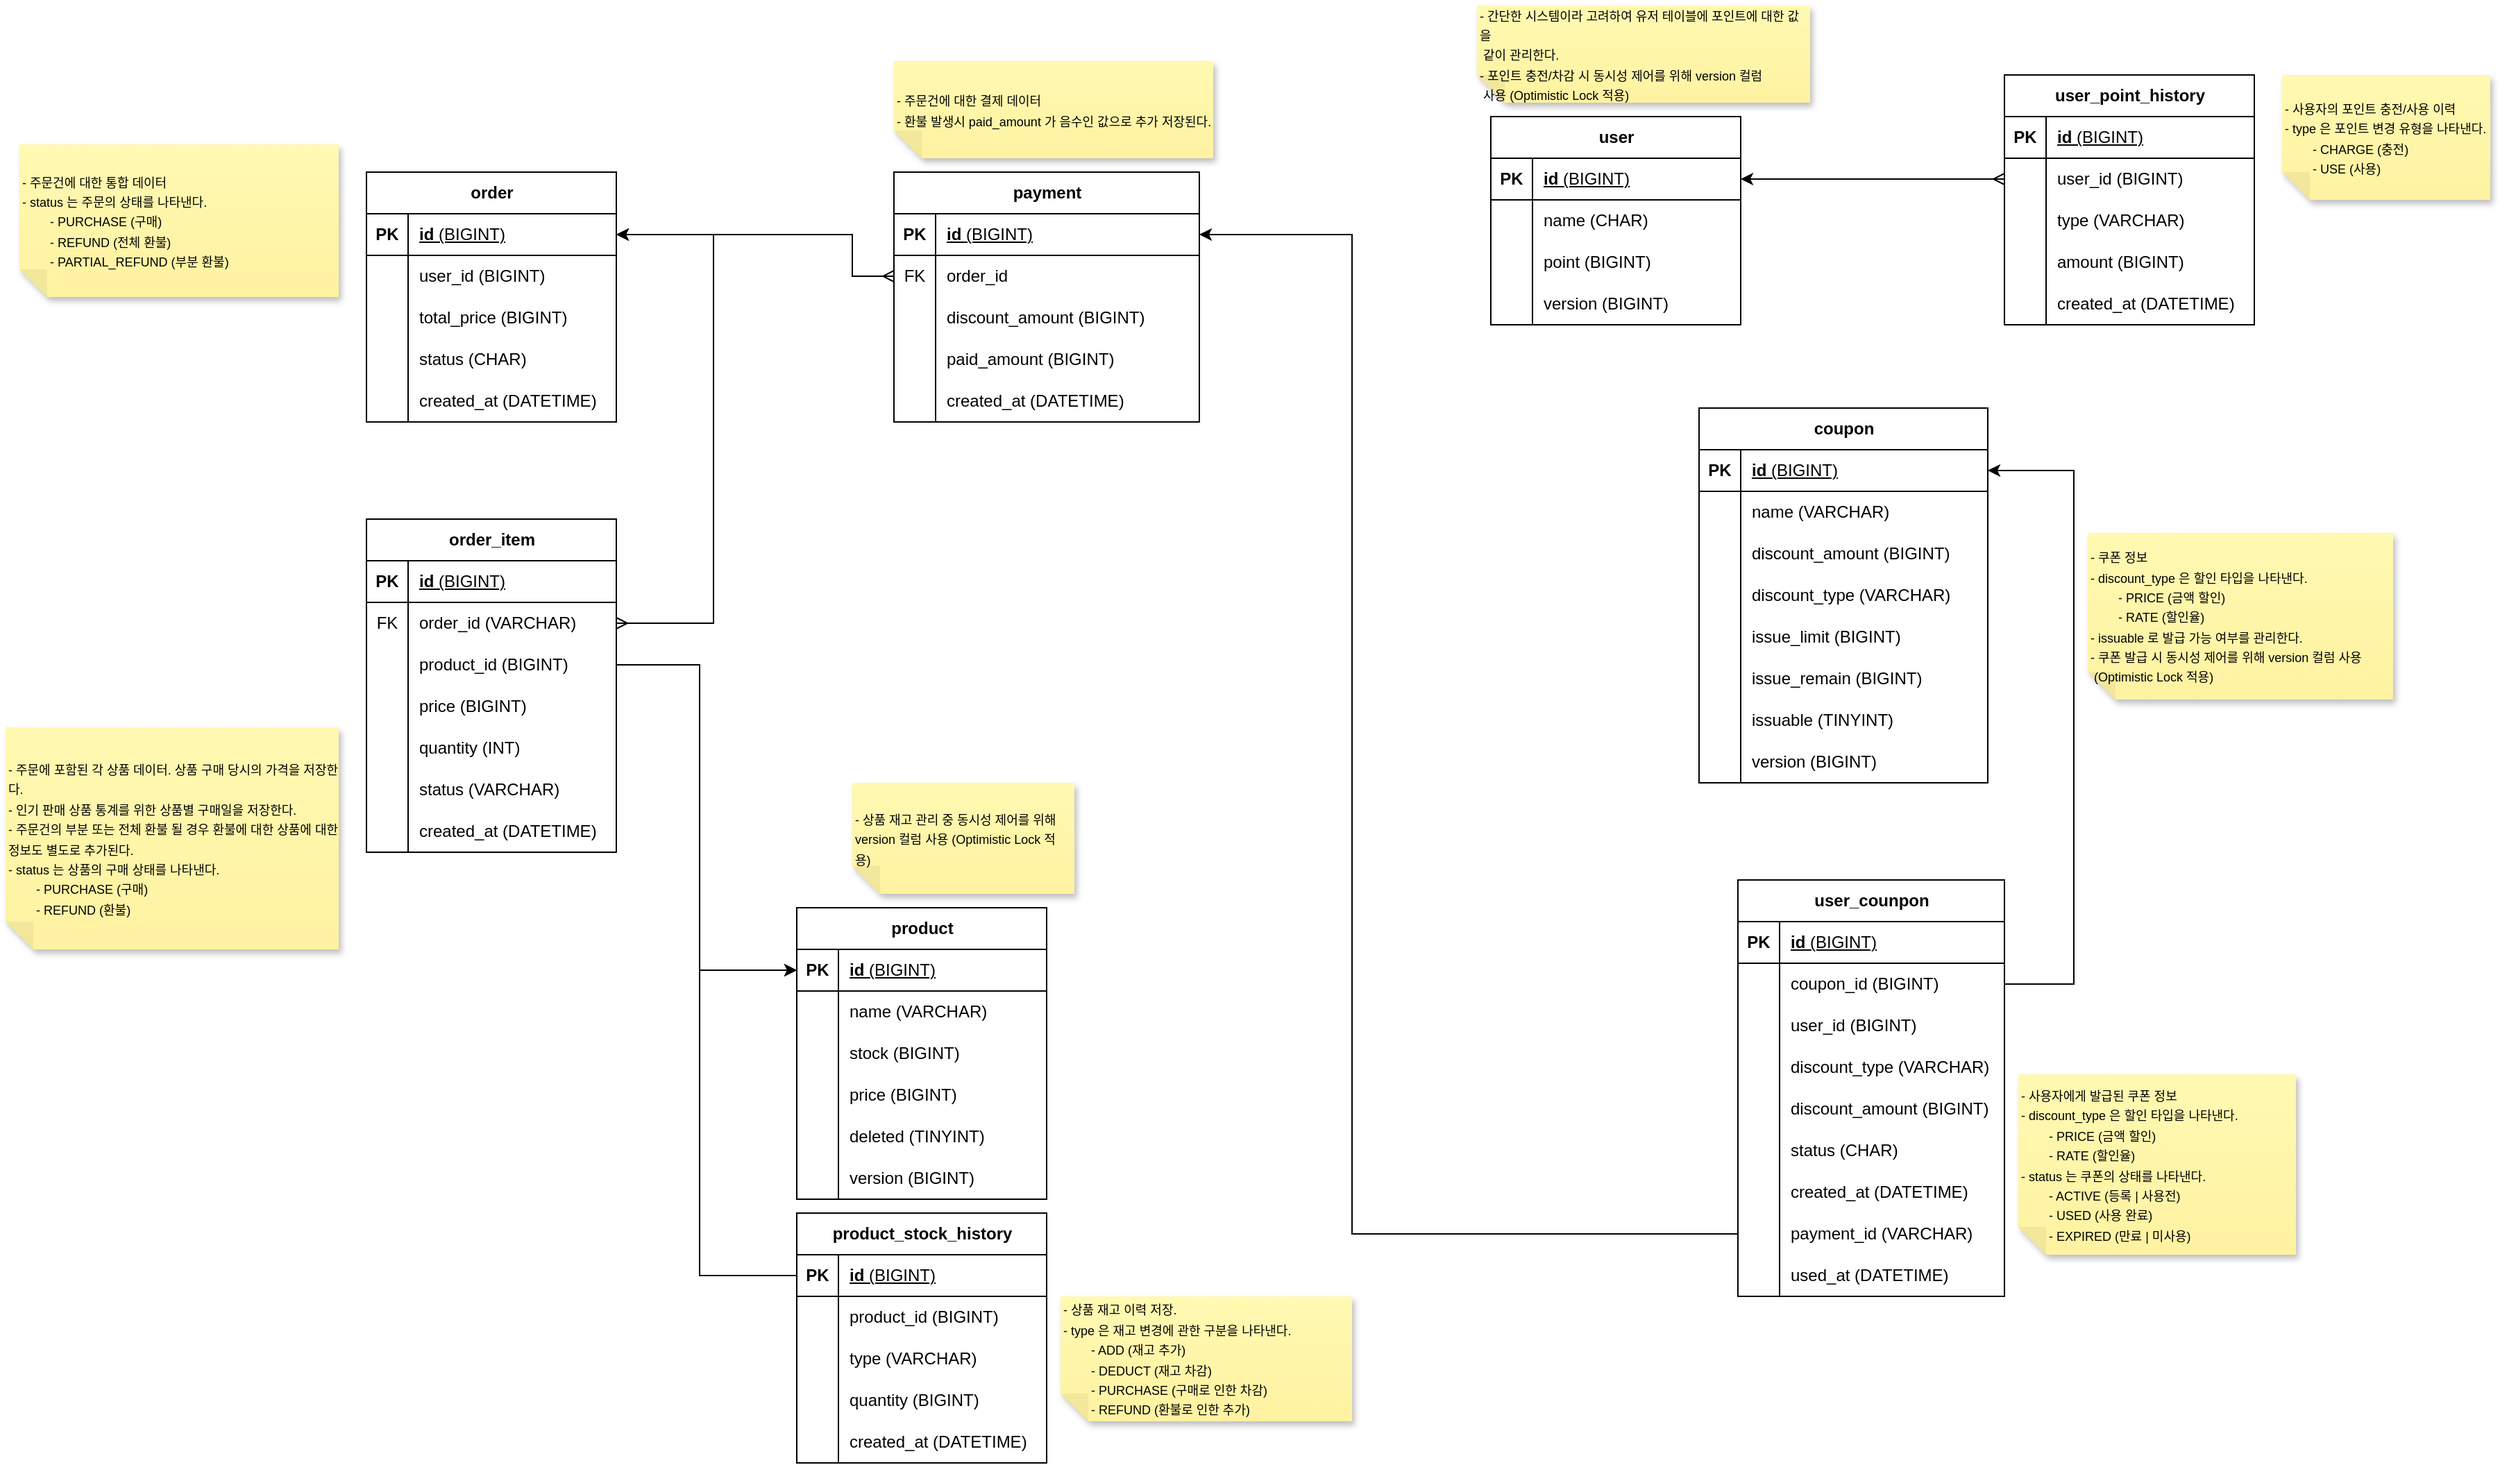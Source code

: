 <mxfile version="28.0.6">
  <diagram name="Page-1" id="wXBO27wuJR9fTcKtqG94">
    <mxGraphModel dx="1426" dy="800" grid="1" gridSize="10" guides="1" tooltips="1" connect="1" arrows="1" fold="1" page="1" pageScale="1" pageWidth="827" pageHeight="1169" math="0" shadow="0">
      <root>
        <mxCell id="0" />
        <mxCell id="1" parent="0" />
        <mxCell id="7we4CG6kI2Mh5JuL_vhJ-197" value="user" style="shape=table;startSize=30;container=1;collapsible=1;childLayout=tableLayout;fixedRows=1;rowLines=0;fontStyle=1;align=center;resizeLast=1;html=1;" parent="1" vertex="1">
          <mxGeometry x="1250" y="610" width="180" height="150" as="geometry" />
        </mxCell>
        <mxCell id="7we4CG6kI2Mh5JuL_vhJ-198" value="" style="shape=tableRow;horizontal=0;startSize=0;swimlaneHead=0;swimlaneBody=0;fillColor=none;collapsible=0;dropTarget=0;points=[[0,0.5],[1,0.5]];portConstraint=eastwest;top=0;left=0;right=0;bottom=1;" parent="7we4CG6kI2Mh5JuL_vhJ-197" vertex="1">
          <mxGeometry y="30" width="180" height="30" as="geometry" />
        </mxCell>
        <mxCell id="7we4CG6kI2Mh5JuL_vhJ-199" value="PK" style="shape=partialRectangle;connectable=0;fillColor=none;top=0;left=0;bottom=0;right=0;fontStyle=1;overflow=hidden;whiteSpace=wrap;html=1;" parent="7we4CG6kI2Mh5JuL_vhJ-198" vertex="1">
          <mxGeometry width="30" height="30" as="geometry">
            <mxRectangle width="30" height="30" as="alternateBounds" />
          </mxGeometry>
        </mxCell>
        <mxCell id="7we4CG6kI2Mh5JuL_vhJ-200" value="id&amp;nbsp;&lt;span style=&quot;font-weight: 400;&quot;&gt;(BIGINT)&lt;/span&gt;" style="shape=partialRectangle;connectable=0;fillColor=none;top=0;left=0;bottom=0;right=0;align=left;spacingLeft=6;fontStyle=5;overflow=hidden;whiteSpace=wrap;html=1;" parent="7we4CG6kI2Mh5JuL_vhJ-198" vertex="1">
          <mxGeometry x="30" width="150" height="30" as="geometry">
            <mxRectangle width="150" height="30" as="alternateBounds" />
          </mxGeometry>
        </mxCell>
        <mxCell id="7we4CG6kI2Mh5JuL_vhJ-201" value="" style="shape=tableRow;horizontal=0;startSize=0;swimlaneHead=0;swimlaneBody=0;fillColor=none;collapsible=0;dropTarget=0;points=[[0,0.5],[1,0.5]];portConstraint=eastwest;top=0;left=0;right=0;bottom=0;" parent="7we4CG6kI2Mh5JuL_vhJ-197" vertex="1">
          <mxGeometry y="60" width="180" height="30" as="geometry" />
        </mxCell>
        <mxCell id="7we4CG6kI2Mh5JuL_vhJ-202" value="" style="shape=partialRectangle;connectable=0;fillColor=none;top=0;left=0;bottom=0;right=0;editable=1;overflow=hidden;whiteSpace=wrap;html=1;" parent="7we4CG6kI2Mh5JuL_vhJ-201" vertex="1">
          <mxGeometry width="30" height="30" as="geometry">
            <mxRectangle width="30" height="30" as="alternateBounds" />
          </mxGeometry>
        </mxCell>
        <mxCell id="7we4CG6kI2Mh5JuL_vhJ-203" value="name (CHAR)" style="shape=partialRectangle;connectable=0;fillColor=none;top=0;left=0;bottom=0;right=0;align=left;spacingLeft=6;overflow=hidden;whiteSpace=wrap;html=1;" parent="7we4CG6kI2Mh5JuL_vhJ-201" vertex="1">
          <mxGeometry x="30" width="150" height="30" as="geometry">
            <mxRectangle width="150" height="30" as="alternateBounds" />
          </mxGeometry>
        </mxCell>
        <mxCell id="7we4CG6kI2Mh5JuL_vhJ-204" value="" style="shape=tableRow;horizontal=0;startSize=0;swimlaneHead=0;swimlaneBody=0;fillColor=none;collapsible=0;dropTarget=0;points=[[0,0.5],[1,0.5]];portConstraint=eastwest;top=0;left=0;right=0;bottom=0;" parent="7we4CG6kI2Mh5JuL_vhJ-197" vertex="1">
          <mxGeometry y="90" width="180" height="30" as="geometry" />
        </mxCell>
        <mxCell id="7we4CG6kI2Mh5JuL_vhJ-205" value="" style="shape=partialRectangle;connectable=0;fillColor=none;top=0;left=0;bottom=0;right=0;editable=1;overflow=hidden;whiteSpace=wrap;html=1;" parent="7we4CG6kI2Mh5JuL_vhJ-204" vertex="1">
          <mxGeometry width="30" height="30" as="geometry">
            <mxRectangle width="30" height="30" as="alternateBounds" />
          </mxGeometry>
        </mxCell>
        <mxCell id="7we4CG6kI2Mh5JuL_vhJ-206" value="point (BIGINT)" style="shape=partialRectangle;connectable=0;fillColor=none;top=0;left=0;bottom=0;right=0;align=left;spacingLeft=6;overflow=hidden;whiteSpace=wrap;html=1;" parent="7we4CG6kI2Mh5JuL_vhJ-204" vertex="1">
          <mxGeometry x="30" width="150" height="30" as="geometry">
            <mxRectangle width="150" height="30" as="alternateBounds" />
          </mxGeometry>
        </mxCell>
        <mxCell id="7we4CG6kI2Mh5JuL_vhJ-207" value="" style="shape=tableRow;horizontal=0;startSize=0;swimlaneHead=0;swimlaneBody=0;fillColor=none;collapsible=0;dropTarget=0;points=[[0,0.5],[1,0.5]];portConstraint=eastwest;top=0;left=0;right=0;bottom=0;" parent="7we4CG6kI2Mh5JuL_vhJ-197" vertex="1">
          <mxGeometry y="120" width="180" height="30" as="geometry" />
        </mxCell>
        <mxCell id="7we4CG6kI2Mh5JuL_vhJ-208" value="" style="shape=partialRectangle;connectable=0;fillColor=none;top=0;left=0;bottom=0;right=0;editable=1;overflow=hidden;whiteSpace=wrap;html=1;" parent="7we4CG6kI2Mh5JuL_vhJ-207" vertex="1">
          <mxGeometry width="30" height="30" as="geometry">
            <mxRectangle width="30" height="30" as="alternateBounds" />
          </mxGeometry>
        </mxCell>
        <mxCell id="7we4CG6kI2Mh5JuL_vhJ-209" value="version (BIGINT)" style="shape=partialRectangle;connectable=0;fillColor=none;top=0;left=0;bottom=0;right=0;align=left;spacingLeft=6;overflow=hidden;whiteSpace=wrap;html=1;" parent="7we4CG6kI2Mh5JuL_vhJ-207" vertex="1">
          <mxGeometry x="30" width="150" height="30" as="geometry">
            <mxRectangle width="150" height="30" as="alternateBounds" />
          </mxGeometry>
        </mxCell>
        <mxCell id="7we4CG6kI2Mh5JuL_vhJ-210" value="user_point_history" style="shape=table;startSize=30;container=1;collapsible=1;childLayout=tableLayout;fixedRows=1;rowLines=0;fontStyle=1;align=center;resizeLast=1;html=1;" parent="1" vertex="1">
          <mxGeometry x="1620" y="580" width="180" height="180" as="geometry" />
        </mxCell>
        <mxCell id="7we4CG6kI2Mh5JuL_vhJ-211" value="" style="shape=tableRow;horizontal=0;startSize=0;swimlaneHead=0;swimlaneBody=0;fillColor=none;collapsible=0;dropTarget=0;points=[[0,0.5],[1,0.5]];portConstraint=eastwest;top=0;left=0;right=0;bottom=1;" parent="7we4CG6kI2Mh5JuL_vhJ-210" vertex="1">
          <mxGeometry y="30" width="180" height="30" as="geometry" />
        </mxCell>
        <mxCell id="7we4CG6kI2Mh5JuL_vhJ-212" value="PK" style="shape=partialRectangle;connectable=0;fillColor=none;top=0;left=0;bottom=0;right=0;fontStyle=1;overflow=hidden;whiteSpace=wrap;html=1;" parent="7we4CG6kI2Mh5JuL_vhJ-211" vertex="1">
          <mxGeometry width="30" height="30" as="geometry">
            <mxRectangle width="30" height="30" as="alternateBounds" />
          </mxGeometry>
        </mxCell>
        <mxCell id="7we4CG6kI2Mh5JuL_vhJ-213" value="id&amp;nbsp;&lt;span style=&quot;font-weight: 400;&quot;&gt;(BIGINT)&lt;/span&gt;" style="shape=partialRectangle;connectable=0;fillColor=none;top=0;left=0;bottom=0;right=0;align=left;spacingLeft=6;fontStyle=5;overflow=hidden;whiteSpace=wrap;html=1;" parent="7we4CG6kI2Mh5JuL_vhJ-211" vertex="1">
          <mxGeometry x="30" width="150" height="30" as="geometry">
            <mxRectangle width="150" height="30" as="alternateBounds" />
          </mxGeometry>
        </mxCell>
        <mxCell id="7we4CG6kI2Mh5JuL_vhJ-214" value="" style="shape=tableRow;horizontal=0;startSize=0;swimlaneHead=0;swimlaneBody=0;fillColor=none;collapsible=0;dropTarget=0;points=[[0,0.5],[1,0.5]];portConstraint=eastwest;top=0;left=0;right=0;bottom=0;" parent="7we4CG6kI2Mh5JuL_vhJ-210" vertex="1">
          <mxGeometry y="60" width="180" height="30" as="geometry" />
        </mxCell>
        <mxCell id="7we4CG6kI2Mh5JuL_vhJ-215" value="" style="shape=partialRectangle;connectable=0;fillColor=none;top=0;left=0;bottom=0;right=0;editable=1;overflow=hidden;whiteSpace=wrap;html=1;" parent="7we4CG6kI2Mh5JuL_vhJ-214" vertex="1">
          <mxGeometry width="30" height="30" as="geometry">
            <mxRectangle width="30" height="30" as="alternateBounds" />
          </mxGeometry>
        </mxCell>
        <mxCell id="7we4CG6kI2Mh5JuL_vhJ-216" value="user_id (BIGINT)" style="shape=partialRectangle;connectable=0;fillColor=none;top=0;left=0;bottom=0;right=0;align=left;spacingLeft=6;overflow=hidden;whiteSpace=wrap;html=1;" parent="7we4CG6kI2Mh5JuL_vhJ-214" vertex="1">
          <mxGeometry x="30" width="150" height="30" as="geometry">
            <mxRectangle width="150" height="30" as="alternateBounds" />
          </mxGeometry>
        </mxCell>
        <mxCell id="7we4CG6kI2Mh5JuL_vhJ-217" value="" style="shape=tableRow;horizontal=0;startSize=0;swimlaneHead=0;swimlaneBody=0;fillColor=none;collapsible=0;dropTarget=0;points=[[0,0.5],[1,0.5]];portConstraint=eastwest;top=0;left=0;right=0;bottom=0;" parent="7we4CG6kI2Mh5JuL_vhJ-210" vertex="1">
          <mxGeometry y="90" width="180" height="30" as="geometry" />
        </mxCell>
        <mxCell id="7we4CG6kI2Mh5JuL_vhJ-218" value="" style="shape=partialRectangle;connectable=0;fillColor=none;top=0;left=0;bottom=0;right=0;editable=1;overflow=hidden;whiteSpace=wrap;html=1;" parent="7we4CG6kI2Mh5JuL_vhJ-217" vertex="1">
          <mxGeometry width="30" height="30" as="geometry">
            <mxRectangle width="30" height="30" as="alternateBounds" />
          </mxGeometry>
        </mxCell>
        <mxCell id="7we4CG6kI2Mh5JuL_vhJ-219" value="type (VARCHAR)" style="shape=partialRectangle;connectable=0;fillColor=none;top=0;left=0;bottom=0;right=0;align=left;spacingLeft=6;overflow=hidden;whiteSpace=wrap;html=1;" parent="7we4CG6kI2Mh5JuL_vhJ-217" vertex="1">
          <mxGeometry x="30" width="150" height="30" as="geometry">
            <mxRectangle width="150" height="30" as="alternateBounds" />
          </mxGeometry>
        </mxCell>
        <mxCell id="7we4CG6kI2Mh5JuL_vhJ-220" value="" style="shape=tableRow;horizontal=0;startSize=0;swimlaneHead=0;swimlaneBody=0;fillColor=none;collapsible=0;dropTarget=0;points=[[0,0.5],[1,0.5]];portConstraint=eastwest;top=0;left=0;right=0;bottom=0;" parent="7we4CG6kI2Mh5JuL_vhJ-210" vertex="1">
          <mxGeometry y="120" width="180" height="30" as="geometry" />
        </mxCell>
        <mxCell id="7we4CG6kI2Mh5JuL_vhJ-221" value="" style="shape=partialRectangle;connectable=0;fillColor=none;top=0;left=0;bottom=0;right=0;editable=1;overflow=hidden;whiteSpace=wrap;html=1;" parent="7we4CG6kI2Mh5JuL_vhJ-220" vertex="1">
          <mxGeometry width="30" height="30" as="geometry">
            <mxRectangle width="30" height="30" as="alternateBounds" />
          </mxGeometry>
        </mxCell>
        <mxCell id="7we4CG6kI2Mh5JuL_vhJ-222" value="amount (BIGINT)" style="shape=partialRectangle;connectable=0;fillColor=none;top=0;left=0;bottom=0;right=0;align=left;spacingLeft=6;overflow=hidden;whiteSpace=wrap;html=1;" parent="7we4CG6kI2Mh5JuL_vhJ-220" vertex="1">
          <mxGeometry x="30" width="150" height="30" as="geometry">
            <mxRectangle width="150" height="30" as="alternateBounds" />
          </mxGeometry>
        </mxCell>
        <mxCell id="7we4CG6kI2Mh5JuL_vhJ-223" value="" style="shape=tableRow;horizontal=0;startSize=0;swimlaneHead=0;swimlaneBody=0;fillColor=none;collapsible=0;dropTarget=0;points=[[0,0.5],[1,0.5]];portConstraint=eastwest;top=0;left=0;right=0;bottom=0;" parent="7we4CG6kI2Mh5JuL_vhJ-210" vertex="1">
          <mxGeometry y="150" width="180" height="30" as="geometry" />
        </mxCell>
        <mxCell id="7we4CG6kI2Mh5JuL_vhJ-224" value="" style="shape=partialRectangle;connectable=0;fillColor=none;top=0;left=0;bottom=0;right=0;editable=1;overflow=hidden;whiteSpace=wrap;html=1;" parent="7we4CG6kI2Mh5JuL_vhJ-223" vertex="1">
          <mxGeometry width="30" height="30" as="geometry">
            <mxRectangle width="30" height="30" as="alternateBounds" />
          </mxGeometry>
        </mxCell>
        <mxCell id="7we4CG6kI2Mh5JuL_vhJ-225" value="created_at (DATETIME)" style="shape=partialRectangle;connectable=0;fillColor=none;top=0;left=0;bottom=0;right=0;align=left;spacingLeft=6;overflow=hidden;whiteSpace=wrap;html=1;" parent="7we4CG6kI2Mh5JuL_vhJ-223" vertex="1">
          <mxGeometry x="30" width="150" height="30" as="geometry">
            <mxRectangle width="150" height="30" as="alternateBounds" />
          </mxGeometry>
        </mxCell>
        <mxCell id="7we4CG6kI2Mh5JuL_vhJ-226" value="product" style="shape=table;startSize=30;container=1;collapsible=1;childLayout=tableLayout;fixedRows=1;rowLines=0;fontStyle=1;align=center;resizeLast=1;html=1;" parent="1" vertex="1">
          <mxGeometry x="750" y="1180" width="180" height="210" as="geometry" />
        </mxCell>
        <mxCell id="7we4CG6kI2Mh5JuL_vhJ-227" value="" style="shape=tableRow;horizontal=0;startSize=0;swimlaneHead=0;swimlaneBody=0;fillColor=none;collapsible=0;dropTarget=0;points=[[0,0.5],[1,0.5]];portConstraint=eastwest;top=0;left=0;right=0;bottom=1;" parent="7we4CG6kI2Mh5JuL_vhJ-226" vertex="1">
          <mxGeometry y="30" width="180" height="30" as="geometry" />
        </mxCell>
        <mxCell id="7we4CG6kI2Mh5JuL_vhJ-228" value="PK" style="shape=partialRectangle;connectable=0;fillColor=none;top=0;left=0;bottom=0;right=0;fontStyle=1;overflow=hidden;whiteSpace=wrap;html=1;" parent="7we4CG6kI2Mh5JuL_vhJ-227" vertex="1">
          <mxGeometry width="30" height="30" as="geometry">
            <mxRectangle width="30" height="30" as="alternateBounds" />
          </mxGeometry>
        </mxCell>
        <mxCell id="7we4CG6kI2Mh5JuL_vhJ-229" value="id&amp;nbsp;&lt;span style=&quot;font-weight: 400;&quot;&gt;(BIGINT)&lt;/span&gt;" style="shape=partialRectangle;connectable=0;fillColor=none;top=0;left=0;bottom=0;right=0;align=left;spacingLeft=6;fontStyle=5;overflow=hidden;whiteSpace=wrap;html=1;" parent="7we4CG6kI2Mh5JuL_vhJ-227" vertex="1">
          <mxGeometry x="30" width="150" height="30" as="geometry">
            <mxRectangle width="150" height="30" as="alternateBounds" />
          </mxGeometry>
        </mxCell>
        <mxCell id="7we4CG6kI2Mh5JuL_vhJ-230" value="" style="shape=tableRow;horizontal=0;startSize=0;swimlaneHead=0;swimlaneBody=0;fillColor=none;collapsible=0;dropTarget=0;points=[[0,0.5],[1,0.5]];portConstraint=eastwest;top=0;left=0;right=0;bottom=0;" parent="7we4CG6kI2Mh5JuL_vhJ-226" vertex="1">
          <mxGeometry y="60" width="180" height="30" as="geometry" />
        </mxCell>
        <mxCell id="7we4CG6kI2Mh5JuL_vhJ-231" value="" style="shape=partialRectangle;connectable=0;fillColor=none;top=0;left=0;bottom=0;right=0;editable=1;overflow=hidden;whiteSpace=wrap;html=1;" parent="7we4CG6kI2Mh5JuL_vhJ-230" vertex="1">
          <mxGeometry width="30" height="30" as="geometry">
            <mxRectangle width="30" height="30" as="alternateBounds" />
          </mxGeometry>
        </mxCell>
        <mxCell id="7we4CG6kI2Mh5JuL_vhJ-232" value="name (VARCHAR)" style="shape=partialRectangle;connectable=0;fillColor=none;top=0;left=0;bottom=0;right=0;align=left;spacingLeft=6;overflow=hidden;whiteSpace=wrap;html=1;" parent="7we4CG6kI2Mh5JuL_vhJ-230" vertex="1">
          <mxGeometry x="30" width="150" height="30" as="geometry">
            <mxRectangle width="150" height="30" as="alternateBounds" />
          </mxGeometry>
        </mxCell>
        <mxCell id="7we4CG6kI2Mh5JuL_vhJ-233" value="" style="shape=tableRow;horizontal=0;startSize=0;swimlaneHead=0;swimlaneBody=0;fillColor=none;collapsible=0;dropTarget=0;points=[[0,0.5],[1,0.5]];portConstraint=eastwest;top=0;left=0;right=0;bottom=0;" parent="7we4CG6kI2Mh5JuL_vhJ-226" vertex="1">
          <mxGeometry y="90" width="180" height="30" as="geometry" />
        </mxCell>
        <mxCell id="7we4CG6kI2Mh5JuL_vhJ-234" value="" style="shape=partialRectangle;connectable=0;fillColor=none;top=0;left=0;bottom=0;right=0;editable=1;overflow=hidden;whiteSpace=wrap;html=1;" parent="7we4CG6kI2Mh5JuL_vhJ-233" vertex="1">
          <mxGeometry width="30" height="30" as="geometry">
            <mxRectangle width="30" height="30" as="alternateBounds" />
          </mxGeometry>
        </mxCell>
        <mxCell id="7we4CG6kI2Mh5JuL_vhJ-235" value="stock (BIGINT)" style="shape=partialRectangle;connectable=0;fillColor=none;top=0;left=0;bottom=0;right=0;align=left;spacingLeft=6;overflow=hidden;whiteSpace=wrap;html=1;" parent="7we4CG6kI2Mh5JuL_vhJ-233" vertex="1">
          <mxGeometry x="30" width="150" height="30" as="geometry">
            <mxRectangle width="150" height="30" as="alternateBounds" />
          </mxGeometry>
        </mxCell>
        <mxCell id="7we4CG6kI2Mh5JuL_vhJ-236" value="" style="shape=tableRow;horizontal=0;startSize=0;swimlaneHead=0;swimlaneBody=0;fillColor=none;collapsible=0;dropTarget=0;points=[[0,0.5],[1,0.5]];portConstraint=eastwest;top=0;left=0;right=0;bottom=0;" parent="7we4CG6kI2Mh5JuL_vhJ-226" vertex="1">
          <mxGeometry y="120" width="180" height="30" as="geometry" />
        </mxCell>
        <mxCell id="7we4CG6kI2Mh5JuL_vhJ-237" value="" style="shape=partialRectangle;connectable=0;fillColor=none;top=0;left=0;bottom=0;right=0;editable=1;overflow=hidden;whiteSpace=wrap;html=1;" parent="7we4CG6kI2Mh5JuL_vhJ-236" vertex="1">
          <mxGeometry width="30" height="30" as="geometry">
            <mxRectangle width="30" height="30" as="alternateBounds" />
          </mxGeometry>
        </mxCell>
        <mxCell id="7we4CG6kI2Mh5JuL_vhJ-238" value="price (BIGINT)" style="shape=partialRectangle;connectable=0;fillColor=none;top=0;left=0;bottom=0;right=0;align=left;spacingLeft=6;overflow=hidden;whiteSpace=wrap;html=1;" parent="7we4CG6kI2Mh5JuL_vhJ-236" vertex="1">
          <mxGeometry x="30" width="150" height="30" as="geometry">
            <mxRectangle width="150" height="30" as="alternateBounds" />
          </mxGeometry>
        </mxCell>
        <mxCell id="7we4CG6kI2Mh5JuL_vhJ-239" value="" style="shape=tableRow;horizontal=0;startSize=0;swimlaneHead=0;swimlaneBody=0;fillColor=none;collapsible=0;dropTarget=0;points=[[0,0.5],[1,0.5]];portConstraint=eastwest;top=0;left=0;right=0;bottom=0;" parent="7we4CG6kI2Mh5JuL_vhJ-226" vertex="1">
          <mxGeometry y="150" width="180" height="30" as="geometry" />
        </mxCell>
        <mxCell id="7we4CG6kI2Mh5JuL_vhJ-240" value="" style="shape=partialRectangle;connectable=0;fillColor=none;top=0;left=0;bottom=0;right=0;editable=1;overflow=hidden;whiteSpace=wrap;html=1;" parent="7we4CG6kI2Mh5JuL_vhJ-239" vertex="1">
          <mxGeometry width="30" height="30" as="geometry">
            <mxRectangle width="30" height="30" as="alternateBounds" />
          </mxGeometry>
        </mxCell>
        <mxCell id="7we4CG6kI2Mh5JuL_vhJ-241" value="deleted (TINYINT)" style="shape=partialRectangle;connectable=0;fillColor=none;top=0;left=0;bottom=0;right=0;align=left;spacingLeft=6;overflow=hidden;whiteSpace=wrap;html=1;" parent="7we4CG6kI2Mh5JuL_vhJ-239" vertex="1">
          <mxGeometry x="30" width="150" height="30" as="geometry">
            <mxRectangle width="150" height="30" as="alternateBounds" />
          </mxGeometry>
        </mxCell>
        <mxCell id="7we4CG6kI2Mh5JuL_vhJ-242" value="" style="shape=tableRow;horizontal=0;startSize=0;swimlaneHead=0;swimlaneBody=0;fillColor=none;collapsible=0;dropTarget=0;points=[[0,0.5],[1,0.5]];portConstraint=eastwest;top=0;left=0;right=0;bottom=0;" parent="7we4CG6kI2Mh5JuL_vhJ-226" vertex="1">
          <mxGeometry y="180" width="180" height="30" as="geometry" />
        </mxCell>
        <mxCell id="7we4CG6kI2Mh5JuL_vhJ-243" value="" style="shape=partialRectangle;connectable=0;fillColor=none;top=0;left=0;bottom=0;right=0;editable=1;overflow=hidden;whiteSpace=wrap;html=1;" parent="7we4CG6kI2Mh5JuL_vhJ-242" vertex="1">
          <mxGeometry width="30" height="30" as="geometry">
            <mxRectangle width="30" height="30" as="alternateBounds" />
          </mxGeometry>
        </mxCell>
        <mxCell id="7we4CG6kI2Mh5JuL_vhJ-244" value="version (BIGINT)" style="shape=partialRectangle;connectable=0;fillColor=none;top=0;left=0;bottom=0;right=0;align=left;spacingLeft=6;overflow=hidden;whiteSpace=wrap;html=1;" parent="7we4CG6kI2Mh5JuL_vhJ-242" vertex="1">
          <mxGeometry x="30" width="150" height="30" as="geometry">
            <mxRectangle width="150" height="30" as="alternateBounds" />
          </mxGeometry>
        </mxCell>
        <mxCell id="7we4CG6kI2Mh5JuL_vhJ-245" value="order" style="shape=table;startSize=30;container=1;collapsible=1;childLayout=tableLayout;fixedRows=1;rowLines=0;fontStyle=1;align=center;resizeLast=1;html=1;" parent="1" vertex="1">
          <mxGeometry x="440" y="650" width="180" height="180" as="geometry" />
        </mxCell>
        <mxCell id="7we4CG6kI2Mh5JuL_vhJ-246" value="" style="shape=tableRow;horizontal=0;startSize=0;swimlaneHead=0;swimlaneBody=0;fillColor=none;collapsible=0;dropTarget=0;points=[[0,0.5],[1,0.5]];portConstraint=eastwest;top=0;left=0;right=0;bottom=1;" parent="7we4CG6kI2Mh5JuL_vhJ-245" vertex="1">
          <mxGeometry y="30" width="180" height="30" as="geometry" />
        </mxCell>
        <mxCell id="7we4CG6kI2Mh5JuL_vhJ-247" value="PK" style="shape=partialRectangle;connectable=0;fillColor=none;top=0;left=0;bottom=0;right=0;fontStyle=1;overflow=hidden;whiteSpace=wrap;html=1;" parent="7we4CG6kI2Mh5JuL_vhJ-246" vertex="1">
          <mxGeometry width="30" height="30" as="geometry">
            <mxRectangle width="30" height="30" as="alternateBounds" />
          </mxGeometry>
        </mxCell>
        <mxCell id="7we4CG6kI2Mh5JuL_vhJ-248" value="id&amp;nbsp;&lt;span style=&quot;font-weight: 400;&quot;&gt;(BIGINT)&lt;/span&gt;" style="shape=partialRectangle;connectable=0;fillColor=none;top=0;left=0;bottom=0;right=0;align=left;spacingLeft=6;fontStyle=5;overflow=hidden;whiteSpace=wrap;html=1;" parent="7we4CG6kI2Mh5JuL_vhJ-246" vertex="1">
          <mxGeometry x="30" width="150" height="30" as="geometry">
            <mxRectangle width="150" height="30" as="alternateBounds" />
          </mxGeometry>
        </mxCell>
        <mxCell id="7we4CG6kI2Mh5JuL_vhJ-249" value="" style="shape=tableRow;horizontal=0;startSize=0;swimlaneHead=0;swimlaneBody=0;fillColor=none;collapsible=0;dropTarget=0;points=[[0,0.5],[1,0.5]];portConstraint=eastwest;top=0;left=0;right=0;bottom=0;" parent="7we4CG6kI2Mh5JuL_vhJ-245" vertex="1">
          <mxGeometry y="60" width="180" height="30" as="geometry" />
        </mxCell>
        <mxCell id="7we4CG6kI2Mh5JuL_vhJ-250" value="" style="shape=partialRectangle;connectable=0;fillColor=none;top=0;left=0;bottom=0;right=0;editable=1;overflow=hidden;whiteSpace=wrap;html=1;" parent="7we4CG6kI2Mh5JuL_vhJ-249" vertex="1">
          <mxGeometry width="30" height="30" as="geometry">
            <mxRectangle width="30" height="30" as="alternateBounds" />
          </mxGeometry>
        </mxCell>
        <mxCell id="7we4CG6kI2Mh5JuL_vhJ-251" value="user_id (BIGINT)" style="shape=partialRectangle;connectable=0;fillColor=none;top=0;left=0;bottom=0;right=0;align=left;spacingLeft=6;overflow=hidden;whiteSpace=wrap;html=1;" parent="7we4CG6kI2Mh5JuL_vhJ-249" vertex="1">
          <mxGeometry x="30" width="150" height="30" as="geometry">
            <mxRectangle width="150" height="30" as="alternateBounds" />
          </mxGeometry>
        </mxCell>
        <mxCell id="7we4CG6kI2Mh5JuL_vhJ-252" value="" style="shape=tableRow;horizontal=0;startSize=0;swimlaneHead=0;swimlaneBody=0;fillColor=none;collapsible=0;dropTarget=0;points=[[0,0.5],[1,0.5]];portConstraint=eastwest;top=0;left=0;right=0;bottom=0;" parent="7we4CG6kI2Mh5JuL_vhJ-245" vertex="1">
          <mxGeometry y="90" width="180" height="30" as="geometry" />
        </mxCell>
        <mxCell id="7we4CG6kI2Mh5JuL_vhJ-253" value="" style="shape=partialRectangle;connectable=0;fillColor=none;top=0;left=0;bottom=0;right=0;editable=1;overflow=hidden;whiteSpace=wrap;html=1;" parent="7we4CG6kI2Mh5JuL_vhJ-252" vertex="1">
          <mxGeometry width="30" height="30" as="geometry">
            <mxRectangle width="30" height="30" as="alternateBounds" />
          </mxGeometry>
        </mxCell>
        <mxCell id="7we4CG6kI2Mh5JuL_vhJ-254" value="total_price (BIGINT)" style="shape=partialRectangle;connectable=0;fillColor=none;top=0;left=0;bottom=0;right=0;align=left;spacingLeft=6;overflow=hidden;whiteSpace=wrap;html=1;" parent="7we4CG6kI2Mh5JuL_vhJ-252" vertex="1">
          <mxGeometry x="30" width="150" height="30" as="geometry">
            <mxRectangle width="150" height="30" as="alternateBounds" />
          </mxGeometry>
        </mxCell>
        <mxCell id="7we4CG6kI2Mh5JuL_vhJ-255" value="" style="shape=tableRow;horizontal=0;startSize=0;swimlaneHead=0;swimlaneBody=0;fillColor=none;collapsible=0;dropTarget=0;points=[[0,0.5],[1,0.5]];portConstraint=eastwest;top=0;left=0;right=0;bottom=0;" parent="7we4CG6kI2Mh5JuL_vhJ-245" vertex="1">
          <mxGeometry y="120" width="180" height="30" as="geometry" />
        </mxCell>
        <mxCell id="7we4CG6kI2Mh5JuL_vhJ-256" value="" style="shape=partialRectangle;connectable=0;fillColor=none;top=0;left=0;bottom=0;right=0;editable=1;overflow=hidden;whiteSpace=wrap;html=1;" parent="7we4CG6kI2Mh5JuL_vhJ-255" vertex="1">
          <mxGeometry width="30" height="30" as="geometry">
            <mxRectangle width="30" height="30" as="alternateBounds" />
          </mxGeometry>
        </mxCell>
        <mxCell id="7we4CG6kI2Mh5JuL_vhJ-257" value="status (CHAR)" style="shape=partialRectangle;connectable=0;fillColor=none;top=0;left=0;bottom=0;right=0;align=left;spacingLeft=6;overflow=hidden;whiteSpace=wrap;html=1;" parent="7we4CG6kI2Mh5JuL_vhJ-255" vertex="1">
          <mxGeometry x="30" width="150" height="30" as="geometry">
            <mxRectangle width="150" height="30" as="alternateBounds" />
          </mxGeometry>
        </mxCell>
        <mxCell id="7we4CG6kI2Mh5JuL_vhJ-258" value="" style="shape=tableRow;horizontal=0;startSize=0;swimlaneHead=0;swimlaneBody=0;fillColor=none;collapsible=0;dropTarget=0;points=[[0,0.5],[1,0.5]];portConstraint=eastwest;top=0;left=0;right=0;bottom=0;" parent="7we4CG6kI2Mh5JuL_vhJ-245" vertex="1">
          <mxGeometry y="150" width="180" height="30" as="geometry" />
        </mxCell>
        <mxCell id="7we4CG6kI2Mh5JuL_vhJ-259" value="" style="shape=partialRectangle;connectable=0;fillColor=none;top=0;left=0;bottom=0;right=0;editable=1;overflow=hidden;whiteSpace=wrap;html=1;" parent="7we4CG6kI2Mh5JuL_vhJ-258" vertex="1">
          <mxGeometry width="30" height="30" as="geometry">
            <mxRectangle width="30" height="30" as="alternateBounds" />
          </mxGeometry>
        </mxCell>
        <mxCell id="7we4CG6kI2Mh5JuL_vhJ-260" value="created_at (DATETIME)" style="shape=partialRectangle;connectable=0;fillColor=none;top=0;left=0;bottom=0;right=0;align=left;spacingLeft=6;overflow=hidden;whiteSpace=wrap;html=1;" parent="7we4CG6kI2Mh5JuL_vhJ-258" vertex="1">
          <mxGeometry x="30" width="150" height="30" as="geometry">
            <mxRectangle width="150" height="30" as="alternateBounds" />
          </mxGeometry>
        </mxCell>
        <mxCell id="7we4CG6kI2Mh5JuL_vhJ-261" value="order_item" style="shape=table;startSize=30;container=1;collapsible=1;childLayout=tableLayout;fixedRows=1;rowLines=0;fontStyle=1;align=center;resizeLast=1;html=1;" parent="1" vertex="1">
          <mxGeometry x="440" y="900" width="180" height="240" as="geometry" />
        </mxCell>
        <mxCell id="7we4CG6kI2Mh5JuL_vhJ-262" value="" style="shape=tableRow;horizontal=0;startSize=0;swimlaneHead=0;swimlaneBody=0;fillColor=none;collapsible=0;dropTarget=0;points=[[0,0.5],[1,0.5]];portConstraint=eastwest;top=0;left=0;right=0;bottom=1;" parent="7we4CG6kI2Mh5JuL_vhJ-261" vertex="1">
          <mxGeometry y="30" width="180" height="30" as="geometry" />
        </mxCell>
        <mxCell id="7we4CG6kI2Mh5JuL_vhJ-263" value="PK" style="shape=partialRectangle;connectable=0;fillColor=none;top=0;left=0;bottom=0;right=0;fontStyle=1;overflow=hidden;whiteSpace=wrap;html=1;" parent="7we4CG6kI2Mh5JuL_vhJ-262" vertex="1">
          <mxGeometry width="30" height="30" as="geometry">
            <mxRectangle width="30" height="30" as="alternateBounds" />
          </mxGeometry>
        </mxCell>
        <mxCell id="7we4CG6kI2Mh5JuL_vhJ-264" value="id&amp;nbsp;&lt;span style=&quot;font-weight: 400;&quot;&gt;(BIGINT)&lt;/span&gt;" style="shape=partialRectangle;connectable=0;fillColor=none;top=0;left=0;bottom=0;right=0;align=left;spacingLeft=6;fontStyle=5;overflow=hidden;whiteSpace=wrap;html=1;" parent="7we4CG6kI2Mh5JuL_vhJ-262" vertex="1">
          <mxGeometry x="30" width="150" height="30" as="geometry">
            <mxRectangle width="150" height="30" as="alternateBounds" />
          </mxGeometry>
        </mxCell>
        <mxCell id="7we4CG6kI2Mh5JuL_vhJ-265" value="" style="shape=tableRow;horizontal=0;startSize=0;swimlaneHead=0;swimlaneBody=0;fillColor=none;collapsible=0;dropTarget=0;points=[[0,0.5],[1,0.5]];portConstraint=eastwest;top=0;left=0;right=0;bottom=0;" parent="7we4CG6kI2Mh5JuL_vhJ-261" vertex="1">
          <mxGeometry y="60" width="180" height="30" as="geometry" />
        </mxCell>
        <mxCell id="7we4CG6kI2Mh5JuL_vhJ-266" value="FK" style="shape=partialRectangle;connectable=0;fillColor=none;top=0;left=0;bottom=0;right=0;editable=1;overflow=hidden;whiteSpace=wrap;html=1;" parent="7we4CG6kI2Mh5JuL_vhJ-265" vertex="1">
          <mxGeometry width="30" height="30" as="geometry">
            <mxRectangle width="30" height="30" as="alternateBounds" />
          </mxGeometry>
        </mxCell>
        <mxCell id="7we4CG6kI2Mh5JuL_vhJ-267" value="order_id (VARCHAR)" style="shape=partialRectangle;connectable=0;fillColor=none;top=0;left=0;bottom=0;right=0;align=left;spacingLeft=6;overflow=hidden;whiteSpace=wrap;html=1;" parent="7we4CG6kI2Mh5JuL_vhJ-265" vertex="1">
          <mxGeometry x="30" width="150" height="30" as="geometry">
            <mxRectangle width="150" height="30" as="alternateBounds" />
          </mxGeometry>
        </mxCell>
        <mxCell id="7we4CG6kI2Mh5JuL_vhJ-268" value="" style="shape=tableRow;horizontal=0;startSize=0;swimlaneHead=0;swimlaneBody=0;fillColor=none;collapsible=0;dropTarget=0;points=[[0,0.5],[1,0.5]];portConstraint=eastwest;top=0;left=0;right=0;bottom=0;" parent="7we4CG6kI2Mh5JuL_vhJ-261" vertex="1">
          <mxGeometry y="90" width="180" height="30" as="geometry" />
        </mxCell>
        <mxCell id="7we4CG6kI2Mh5JuL_vhJ-269" value="" style="shape=partialRectangle;connectable=0;fillColor=none;top=0;left=0;bottom=0;right=0;editable=1;overflow=hidden;whiteSpace=wrap;html=1;" parent="7we4CG6kI2Mh5JuL_vhJ-268" vertex="1">
          <mxGeometry width="30" height="30" as="geometry">
            <mxRectangle width="30" height="30" as="alternateBounds" />
          </mxGeometry>
        </mxCell>
        <mxCell id="7we4CG6kI2Mh5JuL_vhJ-270" value="product_id (BIGINT)" style="shape=partialRectangle;connectable=0;fillColor=none;top=0;left=0;bottom=0;right=0;align=left;spacingLeft=6;overflow=hidden;whiteSpace=wrap;html=1;" parent="7we4CG6kI2Mh5JuL_vhJ-268" vertex="1">
          <mxGeometry x="30" width="150" height="30" as="geometry">
            <mxRectangle width="150" height="30" as="alternateBounds" />
          </mxGeometry>
        </mxCell>
        <mxCell id="7we4CG6kI2Mh5JuL_vhJ-271" value="" style="shape=tableRow;horizontal=0;startSize=0;swimlaneHead=0;swimlaneBody=0;fillColor=none;collapsible=0;dropTarget=0;points=[[0,0.5],[1,0.5]];portConstraint=eastwest;top=0;left=0;right=0;bottom=0;" parent="7we4CG6kI2Mh5JuL_vhJ-261" vertex="1">
          <mxGeometry y="120" width="180" height="30" as="geometry" />
        </mxCell>
        <mxCell id="7we4CG6kI2Mh5JuL_vhJ-272" value="" style="shape=partialRectangle;connectable=0;fillColor=none;top=0;left=0;bottom=0;right=0;editable=1;overflow=hidden;whiteSpace=wrap;html=1;" parent="7we4CG6kI2Mh5JuL_vhJ-271" vertex="1">
          <mxGeometry width="30" height="30" as="geometry">
            <mxRectangle width="30" height="30" as="alternateBounds" />
          </mxGeometry>
        </mxCell>
        <mxCell id="7we4CG6kI2Mh5JuL_vhJ-273" value="price (BIGINT)" style="shape=partialRectangle;connectable=0;fillColor=none;top=0;left=0;bottom=0;right=0;align=left;spacingLeft=6;overflow=hidden;whiteSpace=wrap;html=1;" parent="7we4CG6kI2Mh5JuL_vhJ-271" vertex="1">
          <mxGeometry x="30" width="150" height="30" as="geometry">
            <mxRectangle width="150" height="30" as="alternateBounds" />
          </mxGeometry>
        </mxCell>
        <mxCell id="7we4CG6kI2Mh5JuL_vhJ-274" value="" style="shape=tableRow;horizontal=0;startSize=0;swimlaneHead=0;swimlaneBody=0;fillColor=none;collapsible=0;dropTarget=0;points=[[0,0.5],[1,0.5]];portConstraint=eastwest;top=0;left=0;right=0;bottom=0;" parent="7we4CG6kI2Mh5JuL_vhJ-261" vertex="1">
          <mxGeometry y="150" width="180" height="30" as="geometry" />
        </mxCell>
        <mxCell id="7we4CG6kI2Mh5JuL_vhJ-275" value="" style="shape=partialRectangle;connectable=0;fillColor=none;top=0;left=0;bottom=0;right=0;editable=1;overflow=hidden;whiteSpace=wrap;html=1;" parent="7we4CG6kI2Mh5JuL_vhJ-274" vertex="1">
          <mxGeometry width="30" height="30" as="geometry">
            <mxRectangle width="30" height="30" as="alternateBounds" />
          </mxGeometry>
        </mxCell>
        <mxCell id="7we4CG6kI2Mh5JuL_vhJ-276" value="quantity (INT)" style="shape=partialRectangle;connectable=0;fillColor=none;top=0;left=0;bottom=0;right=0;align=left;spacingLeft=6;overflow=hidden;whiteSpace=wrap;html=1;" parent="7we4CG6kI2Mh5JuL_vhJ-274" vertex="1">
          <mxGeometry x="30" width="150" height="30" as="geometry">
            <mxRectangle width="150" height="30" as="alternateBounds" />
          </mxGeometry>
        </mxCell>
        <mxCell id="7we4CG6kI2Mh5JuL_vhJ-277" value="" style="shape=tableRow;horizontal=0;startSize=0;swimlaneHead=0;swimlaneBody=0;fillColor=none;collapsible=0;dropTarget=0;points=[[0,0.5],[1,0.5]];portConstraint=eastwest;top=0;left=0;right=0;bottom=0;" parent="7we4CG6kI2Mh5JuL_vhJ-261" vertex="1">
          <mxGeometry y="180" width="180" height="30" as="geometry" />
        </mxCell>
        <mxCell id="7we4CG6kI2Mh5JuL_vhJ-278" value="" style="shape=partialRectangle;connectable=0;fillColor=none;top=0;left=0;bottom=0;right=0;editable=1;overflow=hidden;whiteSpace=wrap;html=1;" parent="7we4CG6kI2Mh5JuL_vhJ-277" vertex="1">
          <mxGeometry width="30" height="30" as="geometry">
            <mxRectangle width="30" height="30" as="alternateBounds" />
          </mxGeometry>
        </mxCell>
        <mxCell id="7we4CG6kI2Mh5JuL_vhJ-279" value="status (VARCHAR)" style="shape=partialRectangle;connectable=0;fillColor=none;top=0;left=0;bottom=0;right=0;align=left;spacingLeft=6;overflow=hidden;whiteSpace=wrap;html=1;" parent="7we4CG6kI2Mh5JuL_vhJ-277" vertex="1">
          <mxGeometry x="30" width="150" height="30" as="geometry">
            <mxRectangle width="150" height="30" as="alternateBounds" />
          </mxGeometry>
        </mxCell>
        <mxCell id="7we4CG6kI2Mh5JuL_vhJ-280" value="" style="shape=tableRow;horizontal=0;startSize=0;swimlaneHead=0;swimlaneBody=0;fillColor=none;collapsible=0;dropTarget=0;points=[[0,0.5],[1,0.5]];portConstraint=eastwest;top=0;left=0;right=0;bottom=0;" parent="7we4CG6kI2Mh5JuL_vhJ-261" vertex="1">
          <mxGeometry y="210" width="180" height="30" as="geometry" />
        </mxCell>
        <mxCell id="7we4CG6kI2Mh5JuL_vhJ-281" value="" style="shape=partialRectangle;connectable=0;fillColor=none;top=0;left=0;bottom=0;right=0;editable=1;overflow=hidden;whiteSpace=wrap;html=1;" parent="7we4CG6kI2Mh5JuL_vhJ-280" vertex="1">
          <mxGeometry width="30" height="30" as="geometry">
            <mxRectangle width="30" height="30" as="alternateBounds" />
          </mxGeometry>
        </mxCell>
        <mxCell id="7we4CG6kI2Mh5JuL_vhJ-282" value="created_at (DATETIME)" style="shape=partialRectangle;connectable=0;fillColor=none;top=0;left=0;bottom=0;right=0;align=left;spacingLeft=6;overflow=hidden;whiteSpace=wrap;html=1;" parent="7we4CG6kI2Mh5JuL_vhJ-280" vertex="1">
          <mxGeometry x="30" width="150" height="30" as="geometry">
            <mxRectangle width="150" height="30" as="alternateBounds" />
          </mxGeometry>
        </mxCell>
        <mxCell id="7we4CG6kI2Mh5JuL_vhJ-283" style="edgeStyle=orthogonalEdgeStyle;rounded=0;orthogonalLoop=1;jettySize=auto;html=1;exitX=0;exitY=0.5;exitDx=0;exitDy=0;entryX=1;entryY=0.5;entryDx=0;entryDy=0;startArrow=ERmany;startFill=0;" parent="1" source="7we4CG6kI2Mh5JuL_vhJ-214" target="7we4CG6kI2Mh5JuL_vhJ-198" edge="1">
          <mxGeometry relative="1" as="geometry" />
        </mxCell>
        <mxCell id="7we4CG6kI2Mh5JuL_vhJ-284" value="payment" style="shape=table;startSize=30;container=1;collapsible=1;childLayout=tableLayout;fixedRows=1;rowLines=0;fontStyle=1;align=center;resizeLast=1;html=1;" parent="1" vertex="1">
          <mxGeometry x="820" y="650" width="220" height="180" as="geometry" />
        </mxCell>
        <mxCell id="7we4CG6kI2Mh5JuL_vhJ-285" value="" style="shape=tableRow;horizontal=0;startSize=0;swimlaneHead=0;swimlaneBody=0;fillColor=none;collapsible=0;dropTarget=0;points=[[0,0.5],[1,0.5]];portConstraint=eastwest;top=0;left=0;right=0;bottom=1;" parent="7we4CG6kI2Mh5JuL_vhJ-284" vertex="1">
          <mxGeometry y="30" width="220" height="30" as="geometry" />
        </mxCell>
        <mxCell id="7we4CG6kI2Mh5JuL_vhJ-286" value="PK" style="shape=partialRectangle;connectable=0;fillColor=none;top=0;left=0;bottom=0;right=0;fontStyle=1;overflow=hidden;whiteSpace=wrap;html=1;" parent="7we4CG6kI2Mh5JuL_vhJ-285" vertex="1">
          <mxGeometry width="30" height="30" as="geometry">
            <mxRectangle width="30" height="30" as="alternateBounds" />
          </mxGeometry>
        </mxCell>
        <mxCell id="7we4CG6kI2Mh5JuL_vhJ-287" value="id&amp;nbsp;&lt;span style=&quot;font-weight: 400;&quot;&gt;(BIGINT)&lt;/span&gt;" style="shape=partialRectangle;connectable=0;fillColor=none;top=0;left=0;bottom=0;right=0;align=left;spacingLeft=6;fontStyle=5;overflow=hidden;whiteSpace=wrap;html=1;" parent="7we4CG6kI2Mh5JuL_vhJ-285" vertex="1">
          <mxGeometry x="30" width="190" height="30" as="geometry">
            <mxRectangle width="190" height="30" as="alternateBounds" />
          </mxGeometry>
        </mxCell>
        <mxCell id="7we4CG6kI2Mh5JuL_vhJ-288" value="" style="shape=tableRow;horizontal=0;startSize=0;swimlaneHead=0;swimlaneBody=0;fillColor=none;collapsible=0;dropTarget=0;points=[[0,0.5],[1,0.5]];portConstraint=eastwest;top=0;left=0;right=0;bottom=0;" parent="7we4CG6kI2Mh5JuL_vhJ-284" vertex="1">
          <mxGeometry y="60" width="220" height="30" as="geometry" />
        </mxCell>
        <mxCell id="7we4CG6kI2Mh5JuL_vhJ-289" value="FK" style="shape=partialRectangle;connectable=0;fillColor=none;top=0;left=0;bottom=0;right=0;editable=1;overflow=hidden;whiteSpace=wrap;html=1;" parent="7we4CG6kI2Mh5JuL_vhJ-288" vertex="1">
          <mxGeometry width="30" height="30" as="geometry">
            <mxRectangle width="30" height="30" as="alternateBounds" />
          </mxGeometry>
        </mxCell>
        <mxCell id="7we4CG6kI2Mh5JuL_vhJ-290" value="order_id" style="shape=partialRectangle;connectable=0;fillColor=none;top=0;left=0;bottom=0;right=0;align=left;spacingLeft=6;overflow=hidden;whiteSpace=wrap;html=1;" parent="7we4CG6kI2Mh5JuL_vhJ-288" vertex="1">
          <mxGeometry x="30" width="190" height="30" as="geometry">
            <mxRectangle width="190" height="30" as="alternateBounds" />
          </mxGeometry>
        </mxCell>
        <mxCell id="7we4CG6kI2Mh5JuL_vhJ-291" value="" style="shape=tableRow;horizontal=0;startSize=0;swimlaneHead=0;swimlaneBody=0;fillColor=none;collapsible=0;dropTarget=0;points=[[0,0.5],[1,0.5]];portConstraint=eastwest;top=0;left=0;right=0;bottom=0;" parent="7we4CG6kI2Mh5JuL_vhJ-284" vertex="1">
          <mxGeometry y="90" width="220" height="30" as="geometry" />
        </mxCell>
        <mxCell id="7we4CG6kI2Mh5JuL_vhJ-292" value="" style="shape=partialRectangle;connectable=0;fillColor=none;top=0;left=0;bottom=0;right=0;editable=1;overflow=hidden;whiteSpace=wrap;html=1;" parent="7we4CG6kI2Mh5JuL_vhJ-291" vertex="1">
          <mxGeometry width="30" height="30" as="geometry">
            <mxRectangle width="30" height="30" as="alternateBounds" />
          </mxGeometry>
        </mxCell>
        <mxCell id="7we4CG6kI2Mh5JuL_vhJ-293" value="discount_amount (BIGINT)" style="shape=partialRectangle;connectable=0;fillColor=none;top=0;left=0;bottom=0;right=0;align=left;spacingLeft=6;overflow=hidden;whiteSpace=wrap;html=1;" parent="7we4CG6kI2Mh5JuL_vhJ-291" vertex="1">
          <mxGeometry x="30" width="190" height="30" as="geometry">
            <mxRectangle width="190" height="30" as="alternateBounds" />
          </mxGeometry>
        </mxCell>
        <mxCell id="7we4CG6kI2Mh5JuL_vhJ-294" value="" style="shape=tableRow;horizontal=0;startSize=0;swimlaneHead=0;swimlaneBody=0;fillColor=none;collapsible=0;dropTarget=0;points=[[0,0.5],[1,0.5]];portConstraint=eastwest;top=0;left=0;right=0;bottom=0;" parent="7we4CG6kI2Mh5JuL_vhJ-284" vertex="1">
          <mxGeometry y="120" width="220" height="30" as="geometry" />
        </mxCell>
        <mxCell id="7we4CG6kI2Mh5JuL_vhJ-295" value="" style="shape=partialRectangle;connectable=0;fillColor=none;top=0;left=0;bottom=0;right=0;editable=1;overflow=hidden;whiteSpace=wrap;html=1;" parent="7we4CG6kI2Mh5JuL_vhJ-294" vertex="1">
          <mxGeometry width="30" height="30" as="geometry">
            <mxRectangle width="30" height="30" as="alternateBounds" />
          </mxGeometry>
        </mxCell>
        <mxCell id="7we4CG6kI2Mh5JuL_vhJ-296" value="paid_amount (BIGINT)" style="shape=partialRectangle;connectable=0;fillColor=none;top=0;left=0;bottom=0;right=0;align=left;spacingLeft=6;overflow=hidden;whiteSpace=wrap;html=1;" parent="7we4CG6kI2Mh5JuL_vhJ-294" vertex="1">
          <mxGeometry x="30" width="190" height="30" as="geometry">
            <mxRectangle width="190" height="30" as="alternateBounds" />
          </mxGeometry>
        </mxCell>
        <mxCell id="7we4CG6kI2Mh5JuL_vhJ-297" value="" style="shape=tableRow;horizontal=0;startSize=0;swimlaneHead=0;swimlaneBody=0;fillColor=none;collapsible=0;dropTarget=0;points=[[0,0.5],[1,0.5]];portConstraint=eastwest;top=0;left=0;right=0;bottom=0;" parent="7we4CG6kI2Mh5JuL_vhJ-284" vertex="1">
          <mxGeometry y="150" width="220" height="30" as="geometry" />
        </mxCell>
        <mxCell id="7we4CG6kI2Mh5JuL_vhJ-298" value="" style="shape=partialRectangle;connectable=0;fillColor=none;top=0;left=0;bottom=0;right=0;editable=1;overflow=hidden;whiteSpace=wrap;html=1;" parent="7we4CG6kI2Mh5JuL_vhJ-297" vertex="1">
          <mxGeometry width="30" height="30" as="geometry">
            <mxRectangle width="30" height="30" as="alternateBounds" />
          </mxGeometry>
        </mxCell>
        <mxCell id="7we4CG6kI2Mh5JuL_vhJ-299" value="created_at (DATETIME)" style="shape=partialRectangle;connectable=0;fillColor=none;top=0;left=0;bottom=0;right=0;align=left;spacingLeft=6;overflow=hidden;whiteSpace=wrap;html=1;" parent="7we4CG6kI2Mh5JuL_vhJ-297" vertex="1">
          <mxGeometry x="30" width="190" height="30" as="geometry">
            <mxRectangle width="190" height="30" as="alternateBounds" />
          </mxGeometry>
        </mxCell>
        <mxCell id="7we4CG6kI2Mh5JuL_vhJ-300" style="edgeStyle=orthogonalEdgeStyle;rounded=0;orthogonalLoop=1;jettySize=auto;html=1;exitX=1;exitY=0.5;exitDx=0;exitDy=0;entryX=1;entryY=0.5;entryDx=0;entryDy=0;startArrow=ERmany;startFill=0;" parent="1" source="7we4CG6kI2Mh5JuL_vhJ-265" target="7we4CG6kI2Mh5JuL_vhJ-246" edge="1">
          <mxGeometry relative="1" as="geometry">
            <Array as="points">
              <mxPoint x="690" y="975" />
              <mxPoint x="690" y="695" />
            </Array>
          </mxGeometry>
        </mxCell>
        <mxCell id="7we4CG6kI2Mh5JuL_vhJ-301" style="edgeStyle=orthogonalEdgeStyle;rounded=0;orthogonalLoop=1;jettySize=auto;html=1;exitX=0;exitY=0.5;exitDx=0;exitDy=0;entryX=1;entryY=0.5;entryDx=0;entryDy=0;startArrow=ERmany;startFill=0;" parent="1" source="7we4CG6kI2Mh5JuL_vhJ-288" target="7we4CG6kI2Mh5JuL_vhJ-246" edge="1">
          <mxGeometry relative="1" as="geometry">
            <Array as="points">
              <mxPoint x="790" y="725" />
              <mxPoint x="790" y="695" />
            </Array>
          </mxGeometry>
        </mxCell>
        <mxCell id="7we4CG6kI2Mh5JuL_vhJ-302" value="coupon" style="shape=table;startSize=30;container=1;collapsible=1;childLayout=tableLayout;fixedRows=1;rowLines=0;fontStyle=1;align=center;resizeLast=1;html=1;" parent="1" vertex="1">
          <mxGeometry x="1400" y="820" width="208" height="270" as="geometry" />
        </mxCell>
        <mxCell id="7we4CG6kI2Mh5JuL_vhJ-303" value="" style="shape=tableRow;horizontal=0;startSize=0;swimlaneHead=0;swimlaneBody=0;fillColor=none;collapsible=0;dropTarget=0;points=[[0,0.5],[1,0.5]];portConstraint=eastwest;top=0;left=0;right=0;bottom=1;" parent="7we4CG6kI2Mh5JuL_vhJ-302" vertex="1">
          <mxGeometry y="30" width="208" height="30" as="geometry" />
        </mxCell>
        <mxCell id="7we4CG6kI2Mh5JuL_vhJ-304" value="PK" style="shape=partialRectangle;connectable=0;fillColor=none;top=0;left=0;bottom=0;right=0;fontStyle=1;overflow=hidden;whiteSpace=wrap;html=1;" parent="7we4CG6kI2Mh5JuL_vhJ-303" vertex="1">
          <mxGeometry width="30" height="30" as="geometry">
            <mxRectangle width="30" height="30" as="alternateBounds" />
          </mxGeometry>
        </mxCell>
        <mxCell id="7we4CG6kI2Mh5JuL_vhJ-305" value="id&amp;nbsp;&lt;span style=&quot;font-weight: 400;&quot;&gt;(BIGINT)&lt;/span&gt;" style="shape=partialRectangle;connectable=0;fillColor=none;top=0;left=0;bottom=0;right=0;align=left;spacingLeft=6;fontStyle=5;overflow=hidden;whiteSpace=wrap;html=1;" parent="7we4CG6kI2Mh5JuL_vhJ-303" vertex="1">
          <mxGeometry x="30" width="178" height="30" as="geometry">
            <mxRectangle width="178" height="30" as="alternateBounds" />
          </mxGeometry>
        </mxCell>
        <mxCell id="7we4CG6kI2Mh5JuL_vhJ-306" value="" style="shape=tableRow;horizontal=0;startSize=0;swimlaneHead=0;swimlaneBody=0;fillColor=none;collapsible=0;dropTarget=0;points=[[0,0.5],[1,0.5]];portConstraint=eastwest;top=0;left=0;right=0;bottom=0;" parent="7we4CG6kI2Mh5JuL_vhJ-302" vertex="1">
          <mxGeometry y="60" width="208" height="30" as="geometry" />
        </mxCell>
        <mxCell id="7we4CG6kI2Mh5JuL_vhJ-307" value="" style="shape=partialRectangle;connectable=0;fillColor=none;top=0;left=0;bottom=0;right=0;editable=1;overflow=hidden;whiteSpace=wrap;html=1;" parent="7we4CG6kI2Mh5JuL_vhJ-306" vertex="1">
          <mxGeometry width="30" height="30" as="geometry">
            <mxRectangle width="30" height="30" as="alternateBounds" />
          </mxGeometry>
        </mxCell>
        <mxCell id="7we4CG6kI2Mh5JuL_vhJ-308" value="name (VARCHAR)" style="shape=partialRectangle;connectable=0;fillColor=none;top=0;left=0;bottom=0;right=0;align=left;spacingLeft=6;overflow=hidden;whiteSpace=wrap;html=1;" parent="7we4CG6kI2Mh5JuL_vhJ-306" vertex="1">
          <mxGeometry x="30" width="178" height="30" as="geometry">
            <mxRectangle width="178" height="30" as="alternateBounds" />
          </mxGeometry>
        </mxCell>
        <mxCell id="7we4CG6kI2Mh5JuL_vhJ-309" value="" style="shape=tableRow;horizontal=0;startSize=0;swimlaneHead=0;swimlaneBody=0;fillColor=none;collapsible=0;dropTarget=0;points=[[0,0.5],[1,0.5]];portConstraint=eastwest;top=0;left=0;right=0;bottom=0;" parent="7we4CG6kI2Mh5JuL_vhJ-302" vertex="1">
          <mxGeometry y="90" width="208" height="30" as="geometry" />
        </mxCell>
        <mxCell id="7we4CG6kI2Mh5JuL_vhJ-310" value="" style="shape=partialRectangle;connectable=0;fillColor=none;top=0;left=0;bottom=0;right=0;editable=1;overflow=hidden;whiteSpace=wrap;html=1;" parent="7we4CG6kI2Mh5JuL_vhJ-309" vertex="1">
          <mxGeometry width="30" height="30" as="geometry">
            <mxRectangle width="30" height="30" as="alternateBounds" />
          </mxGeometry>
        </mxCell>
        <mxCell id="7we4CG6kI2Mh5JuL_vhJ-311" value="discount_amount (BIGINT)" style="shape=partialRectangle;connectable=0;fillColor=none;top=0;left=0;bottom=0;right=0;align=left;spacingLeft=6;overflow=hidden;whiteSpace=wrap;html=1;" parent="7we4CG6kI2Mh5JuL_vhJ-309" vertex="1">
          <mxGeometry x="30" width="178" height="30" as="geometry">
            <mxRectangle width="178" height="30" as="alternateBounds" />
          </mxGeometry>
        </mxCell>
        <mxCell id="7we4CG6kI2Mh5JuL_vhJ-312" value="" style="shape=tableRow;horizontal=0;startSize=0;swimlaneHead=0;swimlaneBody=0;fillColor=none;collapsible=0;dropTarget=0;points=[[0,0.5],[1,0.5]];portConstraint=eastwest;top=0;left=0;right=0;bottom=0;" parent="7we4CG6kI2Mh5JuL_vhJ-302" vertex="1">
          <mxGeometry y="120" width="208" height="30" as="geometry" />
        </mxCell>
        <mxCell id="7we4CG6kI2Mh5JuL_vhJ-313" value="" style="shape=partialRectangle;connectable=0;fillColor=none;top=0;left=0;bottom=0;right=0;editable=1;overflow=hidden;whiteSpace=wrap;html=1;" parent="7we4CG6kI2Mh5JuL_vhJ-312" vertex="1">
          <mxGeometry width="30" height="30" as="geometry">
            <mxRectangle width="30" height="30" as="alternateBounds" />
          </mxGeometry>
        </mxCell>
        <mxCell id="7we4CG6kI2Mh5JuL_vhJ-314" value="discount_type (VARCHAR)" style="shape=partialRectangle;connectable=0;fillColor=none;top=0;left=0;bottom=0;right=0;align=left;spacingLeft=6;overflow=hidden;whiteSpace=wrap;html=1;" parent="7we4CG6kI2Mh5JuL_vhJ-312" vertex="1">
          <mxGeometry x="30" width="178" height="30" as="geometry">
            <mxRectangle width="178" height="30" as="alternateBounds" />
          </mxGeometry>
        </mxCell>
        <mxCell id="7we4CG6kI2Mh5JuL_vhJ-315" value="" style="shape=tableRow;horizontal=0;startSize=0;swimlaneHead=0;swimlaneBody=0;fillColor=none;collapsible=0;dropTarget=0;points=[[0,0.5],[1,0.5]];portConstraint=eastwest;top=0;left=0;right=0;bottom=0;" parent="7we4CG6kI2Mh5JuL_vhJ-302" vertex="1">
          <mxGeometry y="150" width="208" height="30" as="geometry" />
        </mxCell>
        <mxCell id="7we4CG6kI2Mh5JuL_vhJ-316" value="" style="shape=partialRectangle;connectable=0;fillColor=none;top=0;left=0;bottom=0;right=0;editable=1;overflow=hidden;whiteSpace=wrap;html=1;" parent="7we4CG6kI2Mh5JuL_vhJ-315" vertex="1">
          <mxGeometry width="30" height="30" as="geometry">
            <mxRectangle width="30" height="30" as="alternateBounds" />
          </mxGeometry>
        </mxCell>
        <mxCell id="7we4CG6kI2Mh5JuL_vhJ-317" value="issue_limit (BIGINT)" style="shape=partialRectangle;connectable=0;fillColor=none;top=0;left=0;bottom=0;right=0;align=left;spacingLeft=6;overflow=hidden;whiteSpace=wrap;html=1;" parent="7we4CG6kI2Mh5JuL_vhJ-315" vertex="1">
          <mxGeometry x="30" width="178" height="30" as="geometry">
            <mxRectangle width="178" height="30" as="alternateBounds" />
          </mxGeometry>
        </mxCell>
        <mxCell id="7we4CG6kI2Mh5JuL_vhJ-318" value="" style="shape=tableRow;horizontal=0;startSize=0;swimlaneHead=0;swimlaneBody=0;fillColor=none;collapsible=0;dropTarget=0;points=[[0,0.5],[1,0.5]];portConstraint=eastwest;top=0;left=0;right=0;bottom=0;" parent="7we4CG6kI2Mh5JuL_vhJ-302" vertex="1">
          <mxGeometry y="180" width="208" height="30" as="geometry" />
        </mxCell>
        <mxCell id="7we4CG6kI2Mh5JuL_vhJ-319" value="" style="shape=partialRectangle;connectable=0;fillColor=none;top=0;left=0;bottom=0;right=0;editable=1;overflow=hidden;whiteSpace=wrap;html=1;" parent="7we4CG6kI2Mh5JuL_vhJ-318" vertex="1">
          <mxGeometry width="30" height="30" as="geometry">
            <mxRectangle width="30" height="30" as="alternateBounds" />
          </mxGeometry>
        </mxCell>
        <mxCell id="7we4CG6kI2Mh5JuL_vhJ-320" value="issue_remain (BIGINT)" style="shape=partialRectangle;connectable=0;fillColor=none;top=0;left=0;bottom=0;right=0;align=left;spacingLeft=6;overflow=hidden;whiteSpace=wrap;html=1;" parent="7we4CG6kI2Mh5JuL_vhJ-318" vertex="1">
          <mxGeometry x="30" width="178" height="30" as="geometry">
            <mxRectangle width="178" height="30" as="alternateBounds" />
          </mxGeometry>
        </mxCell>
        <mxCell id="7we4CG6kI2Mh5JuL_vhJ-321" value="" style="shape=tableRow;horizontal=0;startSize=0;swimlaneHead=0;swimlaneBody=0;fillColor=none;collapsible=0;dropTarget=0;points=[[0,0.5],[1,0.5]];portConstraint=eastwest;top=0;left=0;right=0;bottom=0;" parent="7we4CG6kI2Mh5JuL_vhJ-302" vertex="1">
          <mxGeometry y="210" width="208" height="30" as="geometry" />
        </mxCell>
        <mxCell id="7we4CG6kI2Mh5JuL_vhJ-322" value="" style="shape=partialRectangle;connectable=0;fillColor=none;top=0;left=0;bottom=0;right=0;editable=1;overflow=hidden;whiteSpace=wrap;html=1;" parent="7we4CG6kI2Mh5JuL_vhJ-321" vertex="1">
          <mxGeometry width="30" height="30" as="geometry">
            <mxRectangle width="30" height="30" as="alternateBounds" />
          </mxGeometry>
        </mxCell>
        <mxCell id="7we4CG6kI2Mh5JuL_vhJ-323" value="issuable (TINYINT)" style="shape=partialRectangle;connectable=0;fillColor=none;top=0;left=0;bottom=0;right=0;align=left;spacingLeft=6;overflow=hidden;whiteSpace=wrap;html=1;" parent="7we4CG6kI2Mh5JuL_vhJ-321" vertex="1">
          <mxGeometry x="30" width="178" height="30" as="geometry">
            <mxRectangle width="178" height="30" as="alternateBounds" />
          </mxGeometry>
        </mxCell>
        <mxCell id="7we4CG6kI2Mh5JuL_vhJ-324" value="" style="shape=tableRow;horizontal=0;startSize=0;swimlaneHead=0;swimlaneBody=0;fillColor=none;collapsible=0;dropTarget=0;points=[[0,0.5],[1,0.5]];portConstraint=eastwest;top=0;left=0;right=0;bottom=0;" parent="7we4CG6kI2Mh5JuL_vhJ-302" vertex="1">
          <mxGeometry y="240" width="208" height="30" as="geometry" />
        </mxCell>
        <mxCell id="7we4CG6kI2Mh5JuL_vhJ-325" value="" style="shape=partialRectangle;connectable=0;fillColor=none;top=0;left=0;bottom=0;right=0;editable=1;overflow=hidden;whiteSpace=wrap;html=1;" parent="7we4CG6kI2Mh5JuL_vhJ-324" vertex="1">
          <mxGeometry width="30" height="30" as="geometry">
            <mxRectangle width="30" height="30" as="alternateBounds" />
          </mxGeometry>
        </mxCell>
        <mxCell id="7we4CG6kI2Mh5JuL_vhJ-326" value="version (BIGINT)" style="shape=partialRectangle;connectable=0;fillColor=none;top=0;left=0;bottom=0;right=0;align=left;spacingLeft=6;overflow=hidden;whiteSpace=wrap;html=1;" parent="7we4CG6kI2Mh5JuL_vhJ-324" vertex="1">
          <mxGeometry x="30" width="178" height="30" as="geometry">
            <mxRectangle width="178" height="30" as="alternateBounds" />
          </mxGeometry>
        </mxCell>
        <mxCell id="7we4CG6kI2Mh5JuL_vhJ-327" value="user_counpon" style="shape=table;startSize=30;container=1;collapsible=1;childLayout=tableLayout;fixedRows=1;rowLines=0;fontStyle=1;align=center;resizeLast=1;html=1;" parent="1" vertex="1">
          <mxGeometry x="1428" y="1160" width="192" height="300" as="geometry" />
        </mxCell>
        <mxCell id="7we4CG6kI2Mh5JuL_vhJ-328" value="" style="shape=tableRow;horizontal=0;startSize=0;swimlaneHead=0;swimlaneBody=0;fillColor=none;collapsible=0;dropTarget=0;points=[[0,0.5],[1,0.5]];portConstraint=eastwest;top=0;left=0;right=0;bottom=1;" parent="7we4CG6kI2Mh5JuL_vhJ-327" vertex="1">
          <mxGeometry y="30" width="192" height="30" as="geometry" />
        </mxCell>
        <mxCell id="7we4CG6kI2Mh5JuL_vhJ-329" value="PK" style="shape=partialRectangle;connectable=0;fillColor=none;top=0;left=0;bottom=0;right=0;fontStyle=1;overflow=hidden;whiteSpace=wrap;html=1;" parent="7we4CG6kI2Mh5JuL_vhJ-328" vertex="1">
          <mxGeometry width="30" height="30" as="geometry">
            <mxRectangle width="30" height="30" as="alternateBounds" />
          </mxGeometry>
        </mxCell>
        <mxCell id="7we4CG6kI2Mh5JuL_vhJ-330" value="id&amp;nbsp;&lt;span style=&quot;font-weight: 400;&quot;&gt;(BIGINT)&lt;/span&gt;" style="shape=partialRectangle;connectable=0;fillColor=none;top=0;left=0;bottom=0;right=0;align=left;spacingLeft=6;fontStyle=5;overflow=hidden;whiteSpace=wrap;html=1;" parent="7we4CG6kI2Mh5JuL_vhJ-328" vertex="1">
          <mxGeometry x="30" width="162" height="30" as="geometry">
            <mxRectangle width="162" height="30" as="alternateBounds" />
          </mxGeometry>
        </mxCell>
        <mxCell id="7we4CG6kI2Mh5JuL_vhJ-331" value="" style="shape=tableRow;horizontal=0;startSize=0;swimlaneHead=0;swimlaneBody=0;fillColor=none;collapsible=0;dropTarget=0;points=[[0,0.5],[1,0.5]];portConstraint=eastwest;top=0;left=0;right=0;bottom=0;" parent="7we4CG6kI2Mh5JuL_vhJ-327" vertex="1">
          <mxGeometry y="60" width="192" height="30" as="geometry" />
        </mxCell>
        <mxCell id="7we4CG6kI2Mh5JuL_vhJ-332" value="" style="shape=partialRectangle;connectable=0;fillColor=none;top=0;left=0;bottom=0;right=0;editable=1;overflow=hidden;whiteSpace=wrap;html=1;" parent="7we4CG6kI2Mh5JuL_vhJ-331" vertex="1">
          <mxGeometry width="30" height="30" as="geometry">
            <mxRectangle width="30" height="30" as="alternateBounds" />
          </mxGeometry>
        </mxCell>
        <mxCell id="7we4CG6kI2Mh5JuL_vhJ-333" value="coupon_id (BIGINT)" style="shape=partialRectangle;connectable=0;fillColor=none;top=0;left=0;bottom=0;right=0;align=left;spacingLeft=6;overflow=hidden;whiteSpace=wrap;html=1;" parent="7we4CG6kI2Mh5JuL_vhJ-331" vertex="1">
          <mxGeometry x="30" width="162" height="30" as="geometry">
            <mxRectangle width="162" height="30" as="alternateBounds" />
          </mxGeometry>
        </mxCell>
        <mxCell id="7we4CG6kI2Mh5JuL_vhJ-334" value="" style="shape=tableRow;horizontal=0;startSize=0;swimlaneHead=0;swimlaneBody=0;fillColor=none;collapsible=0;dropTarget=0;points=[[0,0.5],[1,0.5]];portConstraint=eastwest;top=0;left=0;right=0;bottom=0;" parent="7we4CG6kI2Mh5JuL_vhJ-327" vertex="1">
          <mxGeometry y="90" width="192" height="30" as="geometry" />
        </mxCell>
        <mxCell id="7we4CG6kI2Mh5JuL_vhJ-335" value="" style="shape=partialRectangle;connectable=0;fillColor=none;top=0;left=0;bottom=0;right=0;editable=1;overflow=hidden;whiteSpace=wrap;html=1;" parent="7we4CG6kI2Mh5JuL_vhJ-334" vertex="1">
          <mxGeometry width="30" height="30" as="geometry">
            <mxRectangle width="30" height="30" as="alternateBounds" />
          </mxGeometry>
        </mxCell>
        <mxCell id="7we4CG6kI2Mh5JuL_vhJ-336" value="user_id (BIGINT)" style="shape=partialRectangle;connectable=0;fillColor=none;top=0;left=0;bottom=0;right=0;align=left;spacingLeft=6;overflow=hidden;whiteSpace=wrap;html=1;" parent="7we4CG6kI2Mh5JuL_vhJ-334" vertex="1">
          <mxGeometry x="30" width="162" height="30" as="geometry">
            <mxRectangle width="162" height="30" as="alternateBounds" />
          </mxGeometry>
        </mxCell>
        <mxCell id="7we4CG6kI2Mh5JuL_vhJ-337" value="" style="shape=tableRow;horizontal=0;startSize=0;swimlaneHead=0;swimlaneBody=0;fillColor=none;collapsible=0;dropTarget=0;points=[[0,0.5],[1,0.5]];portConstraint=eastwest;top=0;left=0;right=0;bottom=0;" parent="7we4CG6kI2Mh5JuL_vhJ-327" vertex="1">
          <mxGeometry y="120" width="192" height="30" as="geometry" />
        </mxCell>
        <mxCell id="7we4CG6kI2Mh5JuL_vhJ-338" value="" style="shape=partialRectangle;connectable=0;fillColor=none;top=0;left=0;bottom=0;right=0;editable=1;overflow=hidden;whiteSpace=wrap;html=1;" parent="7we4CG6kI2Mh5JuL_vhJ-337" vertex="1">
          <mxGeometry width="30" height="30" as="geometry">
            <mxRectangle width="30" height="30" as="alternateBounds" />
          </mxGeometry>
        </mxCell>
        <mxCell id="7we4CG6kI2Mh5JuL_vhJ-339" value="discount_type (VARCHAR)" style="shape=partialRectangle;connectable=0;fillColor=none;top=0;left=0;bottom=0;right=0;align=left;spacingLeft=6;overflow=hidden;whiteSpace=wrap;html=1;" parent="7we4CG6kI2Mh5JuL_vhJ-337" vertex="1">
          <mxGeometry x="30" width="162" height="30" as="geometry">
            <mxRectangle width="162" height="30" as="alternateBounds" />
          </mxGeometry>
        </mxCell>
        <mxCell id="7we4CG6kI2Mh5JuL_vhJ-340" value="" style="shape=tableRow;horizontal=0;startSize=0;swimlaneHead=0;swimlaneBody=0;fillColor=none;collapsible=0;dropTarget=0;points=[[0,0.5],[1,0.5]];portConstraint=eastwest;top=0;left=0;right=0;bottom=0;" parent="7we4CG6kI2Mh5JuL_vhJ-327" vertex="1">
          <mxGeometry y="150" width="192" height="30" as="geometry" />
        </mxCell>
        <mxCell id="7we4CG6kI2Mh5JuL_vhJ-341" value="" style="shape=partialRectangle;connectable=0;fillColor=none;top=0;left=0;bottom=0;right=0;editable=1;overflow=hidden;whiteSpace=wrap;html=1;" parent="7we4CG6kI2Mh5JuL_vhJ-340" vertex="1">
          <mxGeometry width="30" height="30" as="geometry">
            <mxRectangle width="30" height="30" as="alternateBounds" />
          </mxGeometry>
        </mxCell>
        <mxCell id="7we4CG6kI2Mh5JuL_vhJ-342" value="discount_amount (BIGINT)" style="shape=partialRectangle;connectable=0;fillColor=none;top=0;left=0;bottom=0;right=0;align=left;spacingLeft=6;overflow=hidden;whiteSpace=wrap;html=1;" parent="7we4CG6kI2Mh5JuL_vhJ-340" vertex="1">
          <mxGeometry x="30" width="162" height="30" as="geometry">
            <mxRectangle width="162" height="30" as="alternateBounds" />
          </mxGeometry>
        </mxCell>
        <mxCell id="7we4CG6kI2Mh5JuL_vhJ-343" value="" style="shape=tableRow;horizontal=0;startSize=0;swimlaneHead=0;swimlaneBody=0;fillColor=none;collapsible=0;dropTarget=0;points=[[0,0.5],[1,0.5]];portConstraint=eastwest;top=0;left=0;right=0;bottom=0;" parent="7we4CG6kI2Mh5JuL_vhJ-327" vertex="1">
          <mxGeometry y="180" width="192" height="30" as="geometry" />
        </mxCell>
        <mxCell id="7we4CG6kI2Mh5JuL_vhJ-344" value="" style="shape=partialRectangle;connectable=0;fillColor=none;top=0;left=0;bottom=0;right=0;editable=1;overflow=hidden;whiteSpace=wrap;html=1;" parent="7we4CG6kI2Mh5JuL_vhJ-343" vertex="1">
          <mxGeometry width="30" height="30" as="geometry">
            <mxRectangle width="30" height="30" as="alternateBounds" />
          </mxGeometry>
        </mxCell>
        <mxCell id="7we4CG6kI2Mh5JuL_vhJ-345" value="status (CHAR)" style="shape=partialRectangle;connectable=0;fillColor=none;top=0;left=0;bottom=0;right=0;align=left;spacingLeft=6;overflow=hidden;whiteSpace=wrap;html=1;" parent="7we4CG6kI2Mh5JuL_vhJ-343" vertex="1">
          <mxGeometry x="30" width="162" height="30" as="geometry">
            <mxRectangle width="162" height="30" as="alternateBounds" />
          </mxGeometry>
        </mxCell>
        <mxCell id="7we4CG6kI2Mh5JuL_vhJ-393" value="" style="shape=tableRow;horizontal=0;startSize=0;swimlaneHead=0;swimlaneBody=0;fillColor=none;collapsible=0;dropTarget=0;points=[[0,0.5],[1,0.5]];portConstraint=eastwest;top=0;left=0;right=0;bottom=0;" parent="7we4CG6kI2Mh5JuL_vhJ-327" vertex="1">
          <mxGeometry y="210" width="192" height="30" as="geometry" />
        </mxCell>
        <mxCell id="7we4CG6kI2Mh5JuL_vhJ-394" value="" style="shape=partialRectangle;connectable=0;fillColor=none;top=0;left=0;bottom=0;right=0;editable=1;overflow=hidden;whiteSpace=wrap;html=1;" parent="7we4CG6kI2Mh5JuL_vhJ-393" vertex="1">
          <mxGeometry width="30" height="30" as="geometry">
            <mxRectangle width="30" height="30" as="alternateBounds" />
          </mxGeometry>
        </mxCell>
        <mxCell id="7we4CG6kI2Mh5JuL_vhJ-395" value="created_at (DATETIME)" style="shape=partialRectangle;connectable=0;fillColor=none;top=0;left=0;bottom=0;right=0;align=left;spacingLeft=6;overflow=hidden;whiteSpace=wrap;html=1;" parent="7we4CG6kI2Mh5JuL_vhJ-393" vertex="1">
          <mxGeometry x="30" width="162" height="30" as="geometry">
            <mxRectangle width="162" height="30" as="alternateBounds" />
          </mxGeometry>
        </mxCell>
        <mxCell id="7we4CG6kI2Mh5JuL_vhJ-396" value="" style="shape=tableRow;horizontal=0;startSize=0;swimlaneHead=0;swimlaneBody=0;fillColor=none;collapsible=0;dropTarget=0;points=[[0,0.5],[1,0.5]];portConstraint=eastwest;top=0;left=0;right=0;bottom=0;" parent="7we4CG6kI2Mh5JuL_vhJ-327" vertex="1">
          <mxGeometry y="240" width="192" height="30" as="geometry" />
        </mxCell>
        <mxCell id="7we4CG6kI2Mh5JuL_vhJ-397" value="" style="shape=partialRectangle;connectable=0;fillColor=none;top=0;left=0;bottom=0;right=0;editable=1;overflow=hidden;whiteSpace=wrap;html=1;" parent="7we4CG6kI2Mh5JuL_vhJ-396" vertex="1">
          <mxGeometry width="30" height="30" as="geometry">
            <mxRectangle width="30" height="30" as="alternateBounds" />
          </mxGeometry>
        </mxCell>
        <mxCell id="7we4CG6kI2Mh5JuL_vhJ-398" value="payment_id (VARCHAR)" style="shape=partialRectangle;connectable=0;fillColor=none;top=0;left=0;bottom=0;right=0;align=left;spacingLeft=6;overflow=hidden;whiteSpace=wrap;html=1;" parent="7we4CG6kI2Mh5JuL_vhJ-396" vertex="1">
          <mxGeometry x="30" width="162" height="30" as="geometry">
            <mxRectangle width="162" height="30" as="alternateBounds" />
          </mxGeometry>
        </mxCell>
        <mxCell id="7we4CG6kI2Mh5JuL_vhJ-346" value="" style="shape=tableRow;horizontal=0;startSize=0;swimlaneHead=0;swimlaneBody=0;fillColor=none;collapsible=0;dropTarget=0;points=[[0,0.5],[1,0.5]];portConstraint=eastwest;top=0;left=0;right=0;bottom=0;" parent="7we4CG6kI2Mh5JuL_vhJ-327" vertex="1">
          <mxGeometry y="270" width="192" height="30" as="geometry" />
        </mxCell>
        <mxCell id="7we4CG6kI2Mh5JuL_vhJ-347" value="" style="shape=partialRectangle;connectable=0;fillColor=none;top=0;left=0;bottom=0;right=0;editable=1;overflow=hidden;whiteSpace=wrap;html=1;" parent="7we4CG6kI2Mh5JuL_vhJ-346" vertex="1">
          <mxGeometry width="30" height="30" as="geometry">
            <mxRectangle width="30" height="30" as="alternateBounds" />
          </mxGeometry>
        </mxCell>
        <mxCell id="7we4CG6kI2Mh5JuL_vhJ-348" value="used_at (DATETIME)" style="shape=partialRectangle;connectable=0;fillColor=none;top=0;left=0;bottom=0;right=0;align=left;spacingLeft=6;overflow=hidden;whiteSpace=wrap;html=1;" parent="7we4CG6kI2Mh5JuL_vhJ-346" vertex="1">
          <mxGeometry x="30" width="162" height="30" as="geometry">
            <mxRectangle width="162" height="30" as="alternateBounds" />
          </mxGeometry>
        </mxCell>
        <mxCell id="7we4CG6kI2Mh5JuL_vhJ-364" style="edgeStyle=orthogonalEdgeStyle;rounded=0;orthogonalLoop=1;jettySize=auto;html=1;exitX=1;exitY=0.5;exitDx=0;exitDy=0;entryX=1;entryY=0.5;entryDx=0;entryDy=0;" parent="1" source="7we4CG6kI2Mh5JuL_vhJ-331" target="7we4CG6kI2Mh5JuL_vhJ-303" edge="1">
          <mxGeometry relative="1" as="geometry">
            <Array as="points">
              <mxPoint x="1670" y="1235" />
              <mxPoint x="1670" y="865" />
            </Array>
          </mxGeometry>
        </mxCell>
        <mxCell id="7we4CG6kI2Mh5JuL_vhJ-365" style="edgeStyle=orthogonalEdgeStyle;rounded=0;orthogonalLoop=1;jettySize=auto;html=1;exitX=1;exitY=0.5;exitDx=0;exitDy=0;entryX=0;entryY=0.5;entryDx=0;entryDy=0;" parent="1" source="7we4CG6kI2Mh5JuL_vhJ-268" target="7we4CG6kI2Mh5JuL_vhJ-227" edge="1">
          <mxGeometry relative="1" as="geometry">
            <Array as="points">
              <mxPoint x="680" y="1005" />
              <mxPoint x="680" y="1225" />
            </Array>
          </mxGeometry>
        </mxCell>
        <mxCell id="7we4CG6kI2Mh5JuL_vhJ-366" value="product_stock_history" style="shape=table;startSize=30;container=1;collapsible=1;childLayout=tableLayout;fixedRows=1;rowLines=0;fontStyle=1;align=center;resizeLast=1;html=1;" parent="1" vertex="1">
          <mxGeometry x="750" y="1400" width="180" height="180" as="geometry" />
        </mxCell>
        <mxCell id="7we4CG6kI2Mh5JuL_vhJ-367" value="" style="shape=tableRow;horizontal=0;startSize=0;swimlaneHead=0;swimlaneBody=0;fillColor=none;collapsible=0;dropTarget=0;points=[[0,0.5],[1,0.5]];portConstraint=eastwest;top=0;left=0;right=0;bottom=1;" parent="7we4CG6kI2Mh5JuL_vhJ-366" vertex="1">
          <mxGeometry y="30" width="180" height="30" as="geometry" />
        </mxCell>
        <mxCell id="7we4CG6kI2Mh5JuL_vhJ-368" value="PK" style="shape=partialRectangle;connectable=0;fillColor=none;top=0;left=0;bottom=0;right=0;fontStyle=1;overflow=hidden;whiteSpace=wrap;html=1;" parent="7we4CG6kI2Mh5JuL_vhJ-367" vertex="1">
          <mxGeometry width="30" height="30" as="geometry">
            <mxRectangle width="30" height="30" as="alternateBounds" />
          </mxGeometry>
        </mxCell>
        <mxCell id="7we4CG6kI2Mh5JuL_vhJ-369" value="id&amp;nbsp;&lt;span style=&quot;font-weight: 400;&quot;&gt;(BIGINT)&lt;/span&gt;" style="shape=partialRectangle;connectable=0;fillColor=none;top=0;left=0;bottom=0;right=0;align=left;spacingLeft=6;fontStyle=5;overflow=hidden;whiteSpace=wrap;html=1;" parent="7we4CG6kI2Mh5JuL_vhJ-367" vertex="1">
          <mxGeometry x="30" width="150" height="30" as="geometry">
            <mxRectangle width="150" height="30" as="alternateBounds" />
          </mxGeometry>
        </mxCell>
        <mxCell id="7we4CG6kI2Mh5JuL_vhJ-370" value="" style="shape=tableRow;horizontal=0;startSize=0;swimlaneHead=0;swimlaneBody=0;fillColor=none;collapsible=0;dropTarget=0;points=[[0,0.5],[1,0.5]];portConstraint=eastwest;top=0;left=0;right=0;bottom=0;" parent="7we4CG6kI2Mh5JuL_vhJ-366" vertex="1">
          <mxGeometry y="60" width="180" height="30" as="geometry" />
        </mxCell>
        <mxCell id="7we4CG6kI2Mh5JuL_vhJ-371" value="" style="shape=partialRectangle;connectable=0;fillColor=none;top=0;left=0;bottom=0;right=0;editable=1;overflow=hidden;whiteSpace=wrap;html=1;" parent="7we4CG6kI2Mh5JuL_vhJ-370" vertex="1">
          <mxGeometry width="30" height="30" as="geometry">
            <mxRectangle width="30" height="30" as="alternateBounds" />
          </mxGeometry>
        </mxCell>
        <mxCell id="7we4CG6kI2Mh5JuL_vhJ-372" value="product_id (BIGINT)" style="shape=partialRectangle;connectable=0;fillColor=none;top=0;left=0;bottom=0;right=0;align=left;spacingLeft=6;overflow=hidden;whiteSpace=wrap;html=1;" parent="7we4CG6kI2Mh5JuL_vhJ-370" vertex="1">
          <mxGeometry x="30" width="150" height="30" as="geometry">
            <mxRectangle width="150" height="30" as="alternateBounds" />
          </mxGeometry>
        </mxCell>
        <mxCell id="7we4CG6kI2Mh5JuL_vhJ-373" value="" style="shape=tableRow;horizontal=0;startSize=0;swimlaneHead=0;swimlaneBody=0;fillColor=none;collapsible=0;dropTarget=0;points=[[0,0.5],[1,0.5]];portConstraint=eastwest;top=0;left=0;right=0;bottom=0;" parent="7we4CG6kI2Mh5JuL_vhJ-366" vertex="1">
          <mxGeometry y="90" width="180" height="30" as="geometry" />
        </mxCell>
        <mxCell id="7we4CG6kI2Mh5JuL_vhJ-374" value="" style="shape=partialRectangle;connectable=0;fillColor=none;top=0;left=0;bottom=0;right=0;editable=1;overflow=hidden;whiteSpace=wrap;html=1;" parent="7we4CG6kI2Mh5JuL_vhJ-373" vertex="1">
          <mxGeometry width="30" height="30" as="geometry">
            <mxRectangle width="30" height="30" as="alternateBounds" />
          </mxGeometry>
        </mxCell>
        <mxCell id="7we4CG6kI2Mh5JuL_vhJ-375" value="type (VARCHAR)" style="shape=partialRectangle;connectable=0;fillColor=none;top=0;left=0;bottom=0;right=0;align=left;spacingLeft=6;overflow=hidden;whiteSpace=wrap;html=1;" parent="7we4CG6kI2Mh5JuL_vhJ-373" vertex="1">
          <mxGeometry x="30" width="150" height="30" as="geometry">
            <mxRectangle width="150" height="30" as="alternateBounds" />
          </mxGeometry>
        </mxCell>
        <mxCell id="7we4CG6kI2Mh5JuL_vhJ-376" value="" style="shape=tableRow;horizontal=0;startSize=0;swimlaneHead=0;swimlaneBody=0;fillColor=none;collapsible=0;dropTarget=0;points=[[0,0.5],[1,0.5]];portConstraint=eastwest;top=0;left=0;right=0;bottom=0;" parent="7we4CG6kI2Mh5JuL_vhJ-366" vertex="1">
          <mxGeometry y="120" width="180" height="30" as="geometry" />
        </mxCell>
        <mxCell id="7we4CG6kI2Mh5JuL_vhJ-377" value="" style="shape=partialRectangle;connectable=0;fillColor=none;top=0;left=0;bottom=0;right=0;editable=1;overflow=hidden;whiteSpace=wrap;html=1;" parent="7we4CG6kI2Mh5JuL_vhJ-376" vertex="1">
          <mxGeometry width="30" height="30" as="geometry">
            <mxRectangle width="30" height="30" as="alternateBounds" />
          </mxGeometry>
        </mxCell>
        <mxCell id="7we4CG6kI2Mh5JuL_vhJ-378" value="quantity (BIGINT)" style="shape=partialRectangle;connectable=0;fillColor=none;top=0;left=0;bottom=0;right=0;align=left;spacingLeft=6;overflow=hidden;whiteSpace=wrap;html=1;" parent="7we4CG6kI2Mh5JuL_vhJ-376" vertex="1">
          <mxGeometry x="30" width="150" height="30" as="geometry">
            <mxRectangle width="150" height="30" as="alternateBounds" />
          </mxGeometry>
        </mxCell>
        <mxCell id="7we4CG6kI2Mh5JuL_vhJ-379" value="" style="shape=tableRow;horizontal=0;startSize=0;swimlaneHead=0;swimlaneBody=0;fillColor=none;collapsible=0;dropTarget=0;points=[[0,0.5],[1,0.5]];portConstraint=eastwest;top=0;left=0;right=0;bottom=0;" parent="7we4CG6kI2Mh5JuL_vhJ-366" vertex="1">
          <mxGeometry y="150" width="180" height="30" as="geometry" />
        </mxCell>
        <mxCell id="7we4CG6kI2Mh5JuL_vhJ-380" value="" style="shape=partialRectangle;connectable=0;fillColor=none;top=0;left=0;bottom=0;right=0;editable=1;overflow=hidden;whiteSpace=wrap;html=1;" parent="7we4CG6kI2Mh5JuL_vhJ-379" vertex="1">
          <mxGeometry width="30" height="30" as="geometry">
            <mxRectangle width="30" height="30" as="alternateBounds" />
          </mxGeometry>
        </mxCell>
        <mxCell id="7we4CG6kI2Mh5JuL_vhJ-381" value="created_at (DATETIME)" style="shape=partialRectangle;connectable=0;fillColor=none;top=0;left=0;bottom=0;right=0;align=left;spacingLeft=6;overflow=hidden;whiteSpace=wrap;html=1;" parent="7we4CG6kI2Mh5JuL_vhJ-379" vertex="1">
          <mxGeometry x="30" width="150" height="30" as="geometry">
            <mxRectangle width="150" height="30" as="alternateBounds" />
          </mxGeometry>
        </mxCell>
        <mxCell id="7we4CG6kI2Mh5JuL_vhJ-382" style="edgeStyle=orthogonalEdgeStyle;rounded=0;orthogonalLoop=1;jettySize=auto;html=1;exitX=0;exitY=0.5;exitDx=0;exitDy=0;entryX=0;entryY=0.5;entryDx=0;entryDy=0;" parent="1" source="7we4CG6kI2Mh5JuL_vhJ-367" target="7we4CG6kI2Mh5JuL_vhJ-227" edge="1">
          <mxGeometry relative="1" as="geometry">
            <Array as="points">
              <mxPoint x="680" y="1445" />
              <mxPoint x="680" y="1225" />
            </Array>
          </mxGeometry>
        </mxCell>
        <mxCell id="7we4CG6kI2Mh5JuL_vhJ-383" value="&lt;div&gt;&lt;font style=&quot;font-size: 9px;&quot;&gt;- 주문에 포함된 각 상품 데이터.&amp;nbsp;&lt;/font&gt;&lt;span style=&quot;font-size: 9px; background-color: transparent; color: light-dark(rgb(0, 0, 0), rgb(237, 237, 237));&quot;&gt;상품 구매 당시의 가격을 저장한다.&lt;/span&gt;&lt;/div&gt;&lt;div&gt;&lt;font style=&quot;font-size: 9px;&quot;&gt;- 인기 판매 상품 통계를 위한 상품별 구매일을 저장한다.&lt;/font&gt;&lt;/div&gt;&lt;div&gt;&lt;font style=&quot;font-size: 9px;&quot;&gt;- 주문건의 부분 또는 전체 환불 될 경우 환불에 대한 상품에 대한 정보도 별도로 추가된다.&lt;/font&gt;&lt;/div&gt;&lt;div&gt;&lt;font style=&quot;font-size: 9px;&quot;&gt;- status 는 상품의 구매 상태를 나타낸다.&lt;/font&gt;&lt;/div&gt;&lt;div&gt;&lt;font style=&quot;font-size: 9px;&quot;&gt;&lt;span style=&quot;white-space: pre;&quot;&gt;&#x9;&lt;/span&gt;- PURCHASE (구매)&lt;/font&gt;&lt;/div&gt;&lt;div&gt;&lt;font style=&quot;font-size: 9px;&quot;&gt;&lt;span style=&quot;white-space: pre;&quot;&gt;&#x9;&lt;/span&gt;- REFUND (환불)&lt;/font&gt;&lt;/div&gt;" style="shape=note;whiteSpace=wrap;html=1;backgroundOutline=1;fontColor=#000000;darkOpacity=0.05;fillColor=#FFF9B2;strokeColor=none;fillStyle=solid;direction=west;gradientDirection=north;gradientColor=#FFF2A1;shadow=1;size=20;pointerEvents=1;align=left;" parent="1" vertex="1">
          <mxGeometry x="180" y="1050" width="240" height="160" as="geometry" />
        </mxCell>
        <mxCell id="7we4CG6kI2Mh5JuL_vhJ-384" value="&lt;font style=&quot;font-size: 9px;&quot;&gt;- 상품 재고 관리 중 동시성 제어를 위해 version 컬럼 사용 (Optimistic Lock 적용)&amp;nbsp;&lt;/font&gt;" style="shape=note;whiteSpace=wrap;html=1;backgroundOutline=1;fontColor=#000000;darkOpacity=0.05;fillColor=#FFF9B2;strokeColor=none;fillStyle=solid;direction=west;gradientDirection=north;gradientColor=#FFF2A1;shadow=1;size=20;pointerEvents=1;align=left;" parent="1" vertex="1">
          <mxGeometry x="790" y="1090" width="160" height="80" as="geometry" />
        </mxCell>
        <mxCell id="7we4CG6kI2Mh5JuL_vhJ-385" value="&lt;font style=&quot;font-size: 9px;&quot;&gt;- 상품 재고 이력 저장.&lt;/font&gt;&lt;div&gt;&lt;font style=&quot;font-size: 9px;&quot;&gt;- type 은 재고 변경에 관한 구분을 나타낸다.&lt;/font&gt;&lt;/div&gt;&lt;div&gt;&lt;font style=&quot;font-size: 9px;&quot;&gt;&lt;span style=&quot;white-space: pre;&quot;&gt;&#x9;&lt;/span&gt;- ADD (재고 추가)&lt;/font&gt;&lt;/div&gt;&lt;div&gt;&lt;font style=&quot;font-size: 9px;&quot;&gt;&lt;span style=&quot;white-space: pre;&quot;&gt;&#x9;&lt;/span&gt;- DEDUCT (재고 차감)&lt;/font&gt;&lt;/div&gt;&lt;div&gt;&lt;font style=&quot;font-size: 9px;&quot;&gt;&lt;span style=&quot;white-space: pre;&quot;&gt;&#x9;&lt;/span&gt;- PURCHASE (구매로 인한 차감)&lt;/font&gt;&lt;/div&gt;&lt;div&gt;&lt;font style=&quot;font-size: 9px;&quot;&gt;&lt;span style=&quot;background-color: transparent; color: light-dark(rgb(0, 0, 0), rgb(237, 237, 237));&quot;&gt;&lt;span style=&quot;white-space: pre;&quot;&gt;&#x9;&lt;/span&gt;- REFUND (환불로 인한 추가)&lt;/span&gt;&lt;/font&gt;&lt;/div&gt;" style="shape=note;whiteSpace=wrap;html=1;backgroundOutline=1;fontColor=#000000;darkOpacity=0.05;fillColor=#FFF9B2;strokeColor=none;fillStyle=solid;direction=west;gradientDirection=north;gradientColor=#FFF2A1;shadow=1;size=20;pointerEvents=1;align=left;" parent="1" vertex="1">
          <mxGeometry x="940" y="1460" width="210" height="90" as="geometry" />
        </mxCell>
        <mxCell id="7we4CG6kI2Mh5JuL_vhJ-386" value="&lt;font style=&quot;font-size: 9px;&quot;&gt;- 사용자의 포인트 충전/사용 이력&lt;/font&gt;&lt;div&gt;&lt;font style=&quot;font-size: 9px;&quot;&gt;- type 은 포인트 변경 유형을 나타낸다.&lt;/font&gt;&lt;/div&gt;&lt;div&gt;&lt;font style=&quot;font-size: 9px;&quot;&gt;&lt;span style=&quot;white-space: pre;&quot;&gt;&#x9;&lt;/span&gt;- CHARGE (충전)&lt;/font&gt;&lt;/div&gt;&lt;div&gt;&lt;font style=&quot;font-size: 9px;&quot;&gt;&lt;span style=&quot;white-space: pre;&quot;&gt;&#x9;&lt;/span&gt;- USE (사용)&lt;/font&gt;&lt;/div&gt;" style="shape=note;whiteSpace=wrap;html=1;backgroundOutline=1;fontColor=#000000;darkOpacity=0.05;fillColor=#FFF9B2;strokeColor=none;fillStyle=solid;direction=west;gradientDirection=north;gradientColor=#FFF2A1;shadow=1;size=20;pointerEvents=1;align=left;" parent="1" vertex="1">
          <mxGeometry x="1820" y="580" width="150" height="90" as="geometry" />
        </mxCell>
        <mxCell id="7we4CG6kI2Mh5JuL_vhJ-387" value="&lt;font style=&quot;font-size: 9px;&quot;&gt;- 사용자에게 발급된 쿠폰 정보&lt;/font&gt;&lt;div&gt;&lt;font style=&quot;font-size: 9px;&quot;&gt;- discount_type 은 할인 타입을 나타낸다.&amp;nbsp;&amp;nbsp;&lt;/font&gt;&lt;/div&gt;&lt;div&gt;&lt;font style=&quot;font-size: 9px;&quot;&gt;&lt;span style=&quot;white-space: pre;&quot;&gt;&#x9;&lt;/span&gt;- PRICE (금액 할인)&amp;nbsp;&lt;/font&gt;&lt;/div&gt;&lt;div&gt;&lt;font style=&quot;font-size: 9px;&quot;&gt;&lt;span style=&quot;white-space: pre;&quot;&gt;&#x9;&lt;/span&gt;- RATE (할인율)&lt;/font&gt;&lt;/div&gt;&lt;div&gt;&lt;font style=&quot;font-size: 9px;&quot;&gt;- status 는 쿠폰의 상태를 나타낸다.&lt;/font&gt;&lt;/div&gt;&lt;div&gt;&lt;font style=&quot;font-size: 9px;&quot;&gt;&lt;span style=&quot;white-space: pre;&quot;&gt;&#x9;&lt;/span&gt;- ACTIVE (등록 | 사용전)&lt;/font&gt;&lt;/div&gt;&lt;div&gt;&lt;font style=&quot;font-size: 9px;&quot;&gt;&lt;span style=&quot;white-space: pre;&quot;&gt;&#x9;&lt;/span&gt;- USED (사용 완료)&lt;/font&gt;&lt;/div&gt;&lt;div&gt;&lt;font style=&quot;font-size: 9px;&quot;&gt;&lt;span style=&quot;white-space: pre;&quot;&gt;&#x9;&lt;/span&gt;- EXPIRED (만료 | 미사용)&lt;br&gt;&lt;/font&gt;&lt;/div&gt;" style="shape=note;whiteSpace=wrap;html=1;backgroundOutline=1;fontColor=#000000;darkOpacity=0.05;fillColor=#FFF9B2;strokeColor=none;fillStyle=solid;direction=west;gradientDirection=north;gradientColor=#FFF2A1;shadow=1;size=20;pointerEvents=1;align=left;" parent="1" vertex="1">
          <mxGeometry x="1630" y="1300" width="200" height="130" as="geometry" />
        </mxCell>
        <mxCell id="7we4CG6kI2Mh5JuL_vhJ-389" value="&lt;font style=&quot;font-size: 9px;&quot;&gt;- 주문건에 대한 통합 데이터&lt;/font&gt;&lt;div&gt;&lt;font style=&quot;font-size: 9px;&quot;&gt;- status 는 주문의 상태를 나타낸다.&lt;/font&gt;&lt;/div&gt;&lt;div&gt;&lt;font style=&quot;font-size: 9px;&quot;&gt;&lt;span style=&quot;white-space: pre;&quot;&gt;&#x9;&lt;/span&gt;- PURCHASE (구매)&lt;/font&gt;&lt;/div&gt;&lt;div&gt;&lt;font style=&quot;font-size: 9px;&quot;&gt;&lt;span style=&quot;white-space: pre;&quot;&gt;&#x9;&lt;/span&gt;- REFUND (전체 환불)&lt;/font&gt;&lt;/div&gt;&lt;div&gt;&lt;font style=&quot;font-size: 9px;&quot;&gt;&lt;span style=&quot;white-space: pre;&quot;&gt;&#x9;&lt;/span&gt;- PARTIAL_REFUND (부분 환불)&lt;/font&gt;&lt;/div&gt;" style="shape=note;whiteSpace=wrap;html=1;backgroundOutline=1;fontColor=#000000;darkOpacity=0.05;fillColor=#FFF9B2;strokeColor=none;fillStyle=solid;direction=west;gradientDirection=north;gradientColor=#FFF2A1;shadow=1;size=20;pointerEvents=1;align=left;" parent="1" vertex="1">
          <mxGeometry x="190" y="630" width="230" height="110" as="geometry" />
        </mxCell>
        <mxCell id="7we4CG6kI2Mh5JuL_vhJ-390" value="&lt;font style=&quot;font-size: 9px;&quot;&gt;- 주문건에 대한 결제 데이터&lt;br&gt;&lt;/font&gt;&lt;div&gt;&lt;font style=&quot;font-size: 9px;&quot;&gt;- 환불 발생시 paid_amount 가 음수인 값으로 추가 저장된다.&lt;/font&gt;&lt;/div&gt;" style="shape=note;whiteSpace=wrap;html=1;backgroundOutline=1;fontColor=#000000;darkOpacity=0.05;fillColor=#FFF9B2;strokeColor=none;fillStyle=solid;direction=west;gradientDirection=north;gradientColor=#FFF2A1;shadow=1;size=20;pointerEvents=1;align=left;" parent="1" vertex="1">
          <mxGeometry x="820" y="570" width="230" height="70" as="geometry" />
        </mxCell>
        <mxCell id="7we4CG6kI2Mh5JuL_vhJ-391" value="&lt;font style=&quot;font-size: 9px;&quot;&gt;- 간단한 시스템이라 고려하여 유저 테이블에 포인트에 대한 값을 &lt;br&gt;&amp;nbsp;같이 관리한다.&lt;/font&gt;&lt;div&gt;&lt;font style=&quot;font-size: 9px;&quot;&gt;- 포인트 충전/차감 시 동시성 제어를 위해 version 컬럼 &lt;br&gt;&amp;nbsp;사용&amp;nbsp;&lt;/font&gt;&lt;span style=&quot;font-size: 9px; background-color: transparent; color: light-dark(rgb(0, 0, 0), rgb(237, 237, 237));&quot;&gt;(Optimistic Lock 적용)&amp;nbsp;&lt;/span&gt;&lt;/div&gt;" style="shape=note;whiteSpace=wrap;html=1;backgroundOutline=1;fontColor=#000000;darkOpacity=0.05;fillColor=#FFF9B2;strokeColor=none;fillStyle=solid;direction=west;gradientDirection=north;gradientColor=#FFF2A1;shadow=1;size=20;pointerEvents=1;align=left;" parent="1" vertex="1">
          <mxGeometry x="1240" y="530" width="240" height="70" as="geometry" />
        </mxCell>
        <mxCell id="7we4CG6kI2Mh5JuL_vhJ-392" value="&lt;font style=&quot;font-size: 9px;&quot;&gt;- 쿠폰 정보&lt;/font&gt;&lt;div&gt;&lt;font style=&quot;font-size: 9px;&quot;&gt;- discount_type 은 할인 타입을 나타낸다.&amp;nbsp;&amp;nbsp;&lt;/font&gt;&lt;/div&gt;&lt;div&gt;&lt;font style=&quot;font-size: 9px;&quot;&gt;&lt;span style=&quot;white-space: pre;&quot;&gt;&#x9;&lt;/span&gt;- PRICE (금액 할인)&amp;nbsp;&lt;/font&gt;&lt;/div&gt;&lt;div&gt;&lt;font style=&quot;font-size: 9px;&quot;&gt;&lt;span style=&quot;white-space: pre;&quot;&gt;&#x9;&lt;/span&gt;- RATE (할인율)&lt;/font&gt;&lt;/div&gt;&lt;div&gt;&lt;font style=&quot;font-size: 9px;&quot;&gt;- issuable 로 발급 가능 여부를 관리한다.&lt;/font&gt;&lt;/div&gt;&lt;div&gt;&lt;font style=&quot;font-size: 9px;&quot;&gt;- 쿠폰 발급 시&amp;nbsp;&lt;/font&gt;&lt;span style=&quot;font-size: 9px; background-color: transparent; color: light-dark(rgb(0, 0, 0), rgb(237, 237, 237));&quot;&gt;동시성 제어를 위해 version 컬럼&lt;/span&gt;&lt;font style=&quot;background-color: transparent; color: light-dark(rgb(0, 0, 0), rgb(237, 237, 237)); font-size: 9px;&quot;&gt;&amp;nbsp;사용&amp;nbsp;&lt;br&gt;&lt;/font&gt;&lt;span style=&quot;background-color: transparent; color: light-dark(rgb(0, 0, 0), rgb(237, 237, 237)); font-size: 9px;&quot;&gt;&amp;nbsp;(Optimistic Lock 적용)&amp;nbsp;&lt;/span&gt;&lt;/div&gt;" style="shape=note;whiteSpace=wrap;html=1;backgroundOutline=1;fontColor=#000000;darkOpacity=0.05;fillColor=#FFF9B2;strokeColor=none;fillStyle=solid;direction=west;gradientDirection=north;gradientColor=#FFF2A1;shadow=1;size=20;pointerEvents=1;align=left;" parent="1" vertex="1">
          <mxGeometry x="1680" y="910" width="220" height="120" as="geometry" />
        </mxCell>
        <mxCell id="7we4CG6kI2Mh5JuL_vhJ-399" style="edgeStyle=orthogonalEdgeStyle;rounded=0;orthogonalLoop=1;jettySize=auto;html=1;exitX=0;exitY=0.5;exitDx=0;exitDy=0;entryX=1;entryY=0.5;entryDx=0;entryDy=0;" parent="1" source="7we4CG6kI2Mh5JuL_vhJ-396" target="7we4CG6kI2Mh5JuL_vhJ-285" edge="1">
          <mxGeometry relative="1" as="geometry">
            <Array as="points">
              <mxPoint x="1150" y="1415" />
              <mxPoint x="1150" y="695" />
            </Array>
          </mxGeometry>
        </mxCell>
      </root>
    </mxGraphModel>
  </diagram>
</mxfile>
